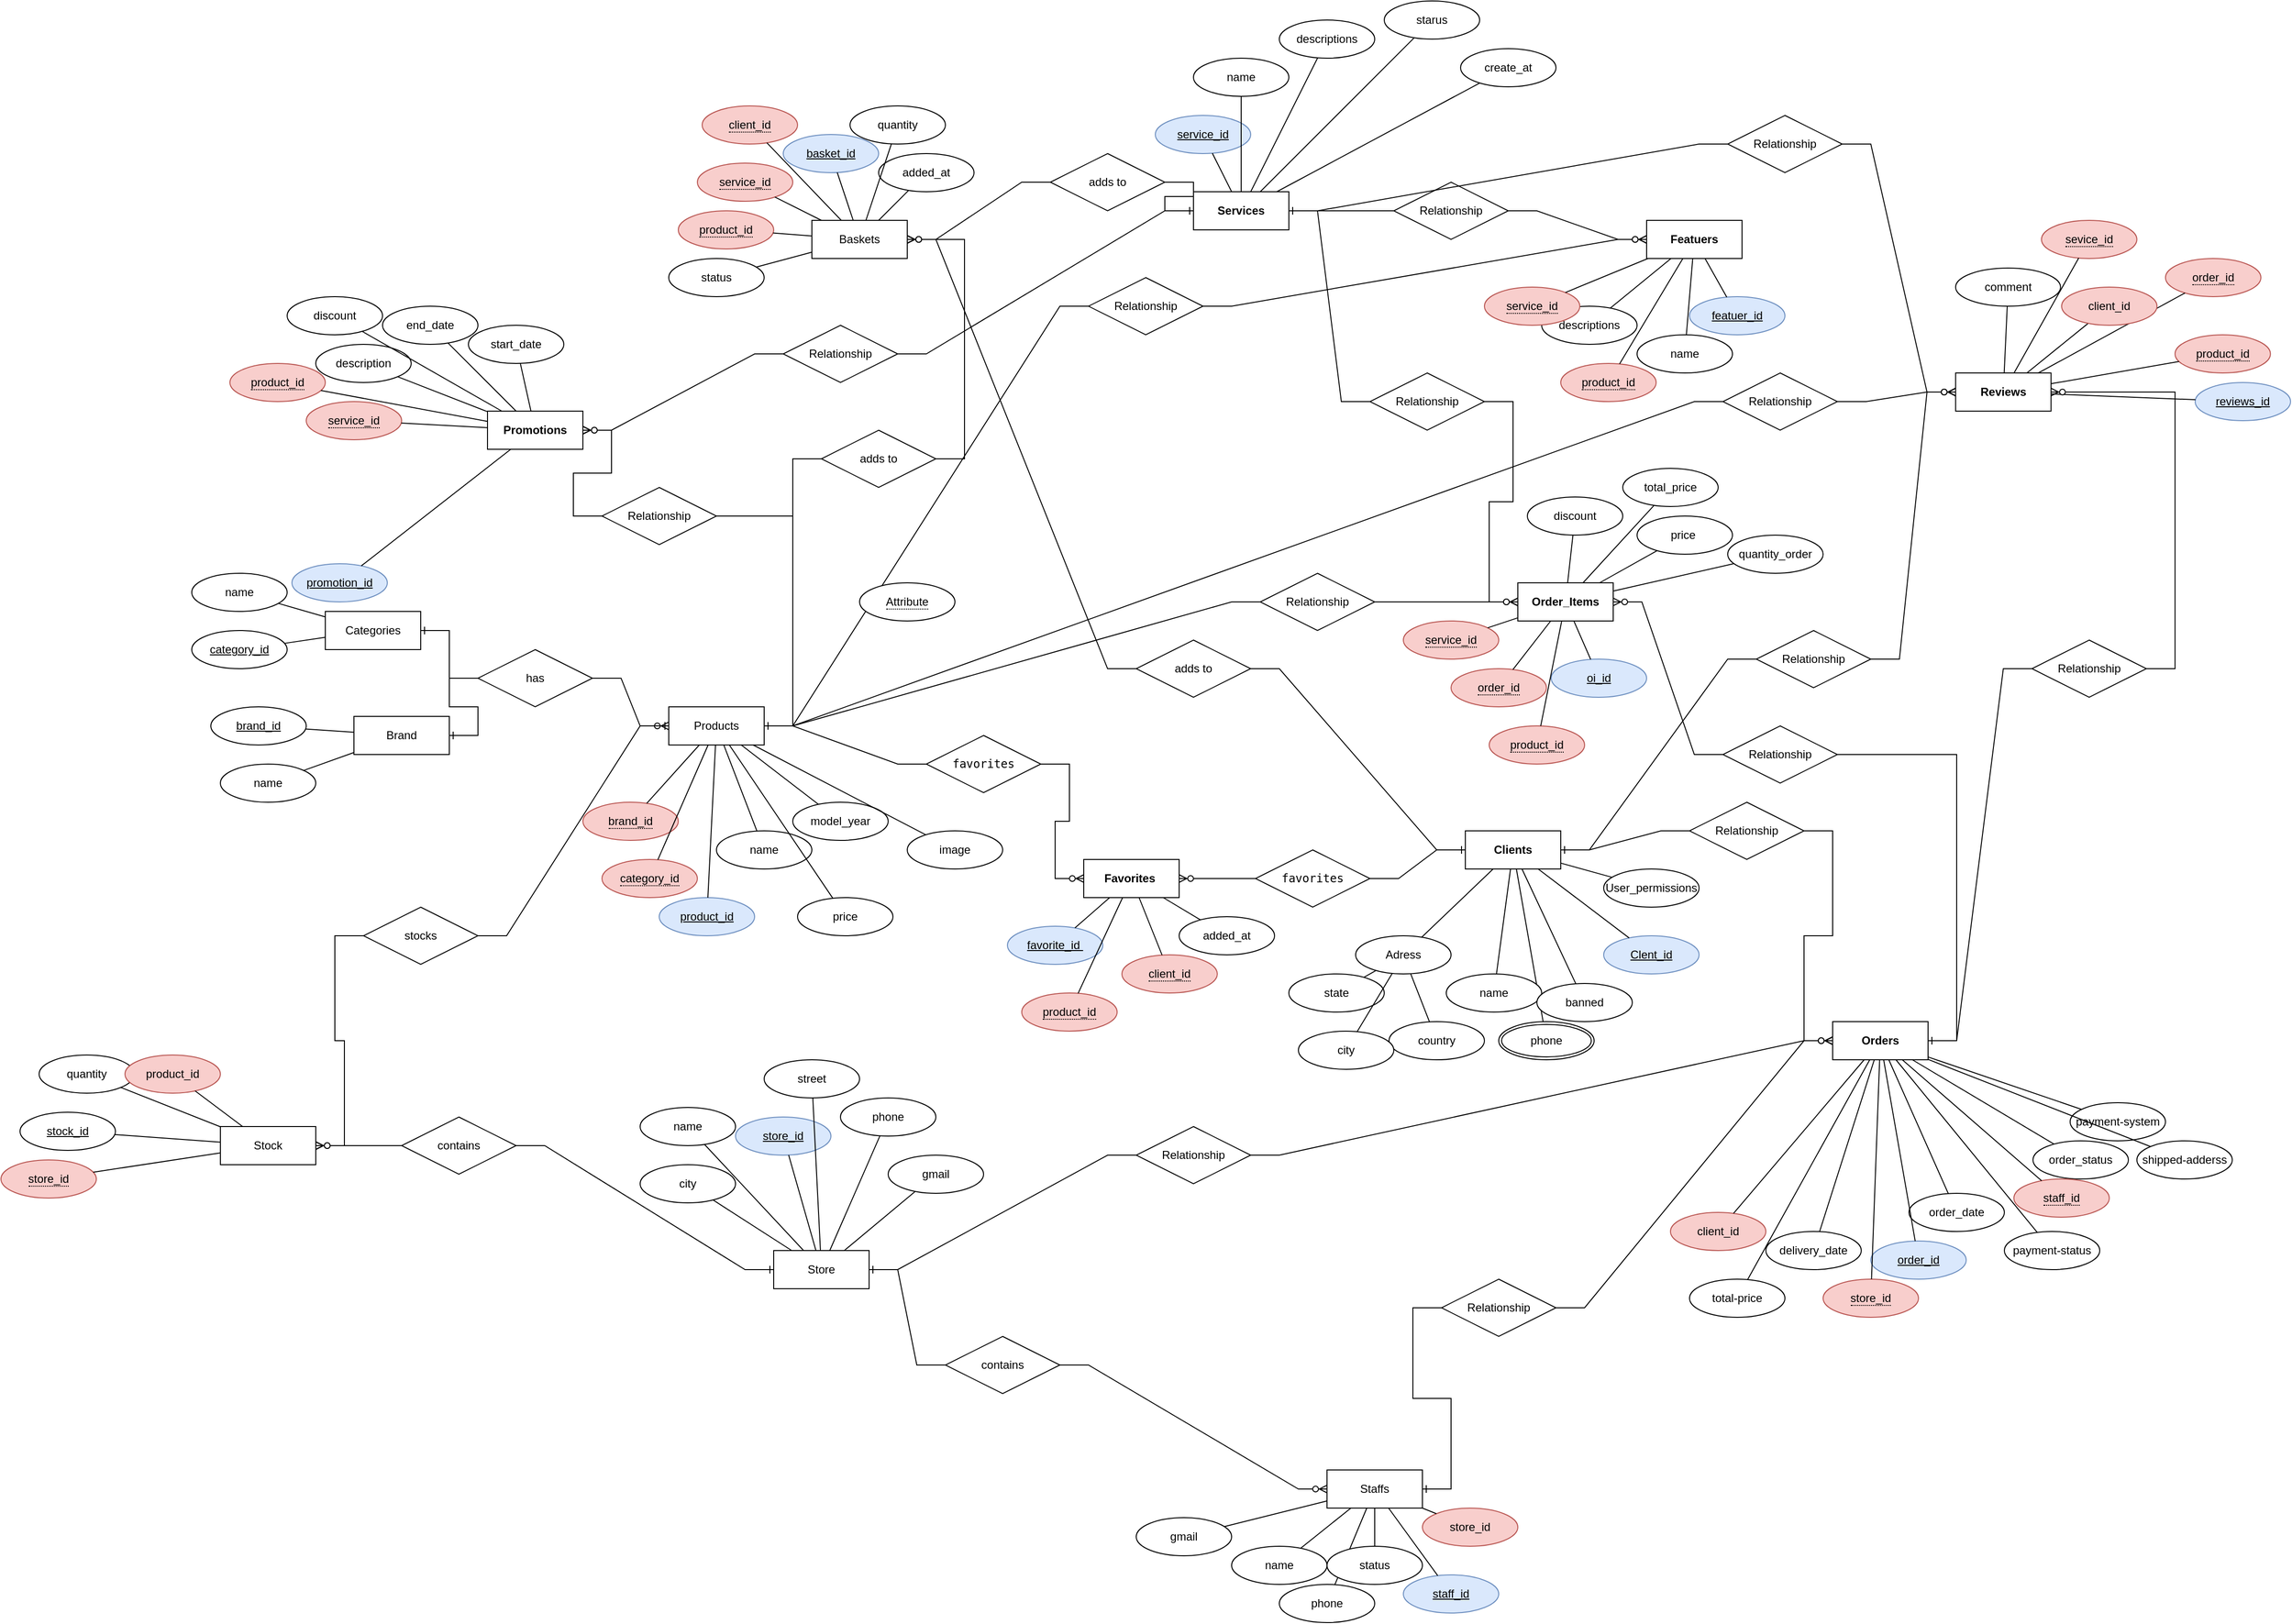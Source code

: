 <mxfile version="26.2.2">
  <diagram name="Page-1" id="0Go1meMKCaIbpSAQUN-O">
    <mxGraphModel dx="2567" dy="2118" grid="1" gridSize="10" guides="1" tooltips="1" connect="1" arrows="1" fold="1" page="1" pageScale="1" pageWidth="850" pageHeight="1100" math="0" shadow="0">
      <root>
        <mxCell id="0" />
        <mxCell id="1" parent="0" />
        <mxCell id="fziOAV0O-x6QPgWiYuab-1" value="&lt;b&gt;Clients&lt;/b&gt;" style="whiteSpace=wrap;html=1;align=center;" parent="1" vertex="1">
          <mxGeometry x="1075" y="710" width="100" height="40" as="geometry" />
        </mxCell>
        <mxCell id="oBejp7YYIY1D6Ln0W8mb-121" style="edgeStyle=orthogonalEdgeStyle;rounded=0;orthogonalLoop=1;jettySize=auto;html=1;exitX=0.5;exitY=1;exitDx=0;exitDy=0;" edge="1" parent="1" source="fziOAV0O-x6QPgWiYuab-2">
          <mxGeometry relative="1" as="geometry">
            <mxPoint x="1270" y="850" as="targetPoint" />
          </mxGeometry>
        </mxCell>
        <mxCell id="fziOAV0O-x6QPgWiYuab-2" value="Clent_id" style="ellipse;whiteSpace=wrap;html=1;align=center;fontStyle=4;fillColor=#dae8fc;strokeColor=#6c8ebf;gradientColor=none;" parent="1" vertex="1">
          <mxGeometry x="1220" y="820" width="100" height="40" as="geometry" />
        </mxCell>
        <mxCell id="fziOAV0O-x6QPgWiYuab-3" value="phone" style="ellipse;shape=doubleEllipse;margin=3;whiteSpace=wrap;html=1;align=center;" parent="1" vertex="1">
          <mxGeometry x="1110" y="910" width="100" height="40" as="geometry" />
        </mxCell>
        <mxCell id="fziOAV0O-x6QPgWiYuab-4" value="Adress" style="ellipse;whiteSpace=wrap;html=1;align=center;" parent="1" vertex="1">
          <mxGeometry x="960" y="820" width="100" height="40" as="geometry" />
        </mxCell>
        <mxCell id="fziOAV0O-x6QPgWiYuab-5" value="state" style="ellipse;whiteSpace=wrap;html=1;align=center;" parent="1" vertex="1">
          <mxGeometry x="890" y="860" width="100" height="40" as="geometry" />
        </mxCell>
        <mxCell id="fziOAV0O-x6QPgWiYuab-6" value="country" style="ellipse;whiteSpace=wrap;html=1;align=center;" parent="1" vertex="1">
          <mxGeometry x="995" y="910" width="100" height="40" as="geometry" />
        </mxCell>
        <mxCell id="fziOAV0O-x6QPgWiYuab-7" value="city" style="ellipse;whiteSpace=wrap;html=1;align=center;" parent="1" vertex="1">
          <mxGeometry x="900" y="920" width="100" height="40" as="geometry" />
        </mxCell>
        <mxCell id="fziOAV0O-x6QPgWiYuab-8" value="" style="endArrow=none;html=1;rounded=0;" parent="1" source="fziOAV0O-x6QPgWiYuab-6" target="fziOAV0O-x6QPgWiYuab-4" edge="1">
          <mxGeometry relative="1" as="geometry">
            <mxPoint x="295" y="20" as="sourcePoint" />
            <mxPoint x="455" y="20" as="targetPoint" />
          </mxGeometry>
        </mxCell>
        <mxCell id="fziOAV0O-x6QPgWiYuab-9" value="" style="endArrow=none;html=1;rounded=0;" parent="1" source="fziOAV0O-x6QPgWiYuab-5" target="fziOAV0O-x6QPgWiYuab-4" edge="1">
          <mxGeometry relative="1" as="geometry">
            <mxPoint x="45" y="-50" as="sourcePoint" />
            <mxPoint x="205" y="-50" as="targetPoint" />
          </mxGeometry>
        </mxCell>
        <mxCell id="fziOAV0O-x6QPgWiYuab-10" value="" style="endArrow=none;html=1;rounded=0;" parent="1" source="fziOAV0O-x6QPgWiYuab-7" target="fziOAV0O-x6QPgWiYuab-4" edge="1">
          <mxGeometry relative="1" as="geometry">
            <mxPoint x="-125" y="50" as="sourcePoint" />
            <mxPoint x="35" y="50" as="targetPoint" />
          </mxGeometry>
        </mxCell>
        <mxCell id="fziOAV0O-x6QPgWiYuab-11" value="" style="endArrow=none;html=1;rounded=0;" parent="1" source="fziOAV0O-x6QPgWiYuab-3" target="fziOAV0O-x6QPgWiYuab-1" edge="1">
          <mxGeometry relative="1" as="geometry">
            <mxPoint x="295" y="20" as="sourcePoint" />
            <mxPoint x="455" y="20" as="targetPoint" />
          </mxGeometry>
        </mxCell>
        <mxCell id="fziOAV0O-x6QPgWiYuab-12" value="" style="endArrow=none;html=1;rounded=0;" parent="1" source="fziOAV0O-x6QPgWiYuab-4" target="fziOAV0O-x6QPgWiYuab-1" edge="1">
          <mxGeometry relative="1" as="geometry">
            <mxPoint x="295" y="130" as="sourcePoint" />
            <mxPoint x="455" y="130" as="targetPoint" />
          </mxGeometry>
        </mxCell>
        <mxCell id="fziOAV0O-x6QPgWiYuab-13" value="" style="endArrow=none;html=1;rounded=0;" parent="1" source="fziOAV0O-x6QPgWiYuab-2" target="fziOAV0O-x6QPgWiYuab-1" edge="1">
          <mxGeometry relative="1" as="geometry">
            <mxPoint x="1216.43" y="821.43" as="sourcePoint" />
            <mxPoint x="25" y="190" as="targetPoint" />
          </mxGeometry>
        </mxCell>
        <mxCell id="fziOAV0O-x6QPgWiYuab-14" value="name" style="ellipse;whiteSpace=wrap;html=1;align=center;" parent="1" vertex="1">
          <mxGeometry x="1055" y="860" width="100" height="40" as="geometry" />
        </mxCell>
        <mxCell id="fziOAV0O-x6QPgWiYuab-15" value="" style="endArrow=none;html=1;rounded=0;" parent="1" source="fziOAV0O-x6QPgWiYuab-14" target="fziOAV0O-x6QPgWiYuab-1" edge="1">
          <mxGeometry relative="1" as="geometry">
            <mxPoint x="-25" y="340" as="sourcePoint" />
            <mxPoint x="135" y="340" as="targetPoint" />
          </mxGeometry>
        </mxCell>
        <mxCell id="fziOAV0O-x6QPgWiYuab-16" value="User_permissions" style="ellipse;whiteSpace=wrap;html=1;align=center;" parent="1" vertex="1">
          <mxGeometry x="1220" y="750" width="100" height="40" as="geometry" />
        </mxCell>
        <mxCell id="fziOAV0O-x6QPgWiYuab-17" value="banned" style="ellipse;whiteSpace=wrap;html=1;align=center;" parent="1" vertex="1">
          <mxGeometry x="1150" y="870" width="100" height="40" as="geometry" />
        </mxCell>
        <mxCell id="fziOAV0O-x6QPgWiYuab-18" value="" style="endArrow=none;html=1;rounded=0;" parent="1" source="fziOAV0O-x6QPgWiYuab-16" target="fziOAV0O-x6QPgWiYuab-1" edge="1">
          <mxGeometry relative="1" as="geometry">
            <mxPoint x="1230" y="785" as="sourcePoint" />
            <mxPoint x="45" y="380" as="targetPoint" />
          </mxGeometry>
        </mxCell>
        <mxCell id="sQHf0m6mFxHsj5n3u1dS-2" value="Store" style="whiteSpace=wrap;html=1;align=center;" parent="1" vertex="1">
          <mxGeometry x="350" y="1150" width="100" height="40" as="geometry" />
        </mxCell>
        <mxCell id="sQHf0m6mFxHsj5n3u1dS-3" value="store_id" style="ellipse;whiteSpace=wrap;html=1;align=center;fontStyle=4;fillColor=#dae8fc;strokeColor=#6c8ebf;" parent="1" vertex="1">
          <mxGeometry x="310" y="1010" width="100" height="40" as="geometry" />
        </mxCell>
        <mxCell id="sQHf0m6mFxHsj5n3u1dS-13" value="" style="endArrow=none;html=1;rounded=0;" parent="1" source="sQHf0m6mFxHsj5n3u1dS-2" target="sQHf0m6mFxHsj5n3u1dS-3" edge="1">
          <mxGeometry relative="1" as="geometry">
            <mxPoint x="790" y="1180" as="sourcePoint" />
            <mxPoint x="1160" y="1040" as="targetPoint" />
          </mxGeometry>
        </mxCell>
        <mxCell id="sQHf0m6mFxHsj5n3u1dS-15" value="name" style="ellipse;whiteSpace=wrap;html=1;align=center;" parent="1" vertex="1">
          <mxGeometry x="210" y="1000" width="100" height="40" as="geometry" />
        </mxCell>
        <mxCell id="sQHf0m6mFxHsj5n3u1dS-16" value="" style="endArrow=none;html=1;rounded=0;" parent="1" source="sQHf0m6mFxHsj5n3u1dS-2" target="sQHf0m6mFxHsj5n3u1dS-15" edge="1">
          <mxGeometry relative="1" as="geometry">
            <mxPoint x="820" y="1190" as="sourcePoint" />
            <mxPoint x="980" y="1190" as="targetPoint" />
          </mxGeometry>
        </mxCell>
        <mxCell id="sQHf0m6mFxHsj5n3u1dS-17" value="gmail" style="ellipse;whiteSpace=wrap;html=1;align=center;" parent="1" vertex="1">
          <mxGeometry x="470" y="1050" width="100" height="40" as="geometry" />
        </mxCell>
        <mxCell id="sQHf0m6mFxHsj5n3u1dS-18" value="phone" style="ellipse;whiteSpace=wrap;html=1;align=center;" parent="1" vertex="1">
          <mxGeometry x="420" y="990" width="100" height="40" as="geometry" />
        </mxCell>
        <mxCell id="sQHf0m6mFxHsj5n3u1dS-19" value="" style="endArrow=none;html=1;rounded=0;" parent="1" source="sQHf0m6mFxHsj5n3u1dS-2" target="sQHf0m6mFxHsj5n3u1dS-17" edge="1">
          <mxGeometry relative="1" as="geometry">
            <mxPoint x="730" y="1160" as="sourcePoint" />
            <mxPoint x="-80" y="1110" as="targetPoint" />
          </mxGeometry>
        </mxCell>
        <mxCell id="sQHf0m6mFxHsj5n3u1dS-20" value="" style="endArrow=none;html=1;rounded=0;" parent="1" source="sQHf0m6mFxHsj5n3u1dS-2" target="sQHf0m6mFxHsj5n3u1dS-18" edge="1">
          <mxGeometry relative="1" as="geometry">
            <mxPoint x="820" y="1240" as="sourcePoint" />
            <mxPoint x="980" y="1240" as="targetPoint" />
          </mxGeometry>
        </mxCell>
        <mxCell id="sQHf0m6mFxHsj5n3u1dS-21" value="city" style="ellipse;whiteSpace=wrap;html=1;align=center;" parent="1" vertex="1">
          <mxGeometry x="210" y="1060" width="100" height="40" as="geometry" />
        </mxCell>
        <mxCell id="sQHf0m6mFxHsj5n3u1dS-22" value="street" style="ellipse;whiteSpace=wrap;html=1;align=center;" parent="1" vertex="1">
          <mxGeometry x="340" y="950" width="100" height="40" as="geometry" />
        </mxCell>
        <mxCell id="sQHf0m6mFxHsj5n3u1dS-23" value="" style="endArrow=none;html=1;rounded=0;" parent="1" source="sQHf0m6mFxHsj5n3u1dS-2" target="sQHf0m6mFxHsj5n3u1dS-21" edge="1">
          <mxGeometry relative="1" as="geometry">
            <mxPoint x="740" y="1140" as="sourcePoint" />
            <mxPoint x="900" y="1140" as="targetPoint" />
          </mxGeometry>
        </mxCell>
        <mxCell id="sQHf0m6mFxHsj5n3u1dS-24" value="" style="endArrow=none;html=1;rounded=0;" parent="1" source="sQHf0m6mFxHsj5n3u1dS-2" target="sQHf0m6mFxHsj5n3u1dS-22" edge="1">
          <mxGeometry relative="1" as="geometry">
            <mxPoint x="640" y="1200" as="sourcePoint" />
            <mxPoint x="800" y="1200" as="targetPoint" />
          </mxGeometry>
        </mxCell>
        <mxCell id="sQHf0m6mFxHsj5n3u1dS-26" value="&lt;b&gt;Services&lt;/b&gt;" style="whiteSpace=wrap;html=1;align=center;" parent="1" vertex="1">
          <mxGeometry x="790" y="40" width="100" height="40" as="geometry" />
        </mxCell>
        <mxCell id="sQHf0m6mFxHsj5n3u1dS-27" value="starus" style="ellipse;whiteSpace=wrap;html=1;align=center;" parent="1" vertex="1">
          <mxGeometry x="990" y="-160" width="100" height="40" as="geometry" />
        </mxCell>
        <mxCell id="sQHf0m6mFxHsj5n3u1dS-28" value="service_id" style="ellipse;whiteSpace=wrap;html=1;align=center;fontStyle=4;fillColor=#dae8fc;strokeColor=#6c8ebf;" parent="1" vertex="1">
          <mxGeometry x="750" y="-40" width="100" height="40" as="geometry" />
        </mxCell>
        <mxCell id="sQHf0m6mFxHsj5n3u1dS-29" value="descriptions" style="ellipse;whiteSpace=wrap;html=1;align=center;" parent="1" vertex="1">
          <mxGeometry x="880" y="-140" width="100" height="40" as="geometry" />
        </mxCell>
        <mxCell id="sQHf0m6mFxHsj5n3u1dS-30" value="name" style="ellipse;whiteSpace=wrap;html=1;align=center;" parent="1" vertex="1">
          <mxGeometry x="790" y="-100" width="100" height="40" as="geometry" />
        </mxCell>
        <mxCell id="sQHf0m6mFxHsj5n3u1dS-31" value="" style="endArrow=none;html=1;rounded=0;" parent="1" source="sQHf0m6mFxHsj5n3u1dS-26" target="sQHf0m6mFxHsj5n3u1dS-27" edge="1">
          <mxGeometry relative="1" as="geometry">
            <mxPoint x="250" y="210" as="sourcePoint" />
            <mxPoint x="410" y="210" as="targetPoint" />
          </mxGeometry>
        </mxCell>
        <mxCell id="sQHf0m6mFxHsj5n3u1dS-32" value="" style="endArrow=none;html=1;rounded=0;" parent="1" source="sQHf0m6mFxHsj5n3u1dS-26" target="sQHf0m6mFxHsj5n3u1dS-29" edge="1">
          <mxGeometry relative="1" as="geometry">
            <mxPoint x="240" y="290" as="sourcePoint" />
            <mxPoint x="400" y="290" as="targetPoint" />
          </mxGeometry>
        </mxCell>
        <mxCell id="sQHf0m6mFxHsj5n3u1dS-33" value="" style="endArrow=none;html=1;rounded=0;" parent="1" source="sQHf0m6mFxHsj5n3u1dS-26" target="sQHf0m6mFxHsj5n3u1dS-30" edge="1">
          <mxGeometry relative="1" as="geometry">
            <mxPoint x="620" y="240" as="sourcePoint" />
            <mxPoint x="780" y="240" as="targetPoint" />
          </mxGeometry>
        </mxCell>
        <mxCell id="sQHf0m6mFxHsj5n3u1dS-34" value="" style="endArrow=none;html=1;rounded=0;" parent="1" source="sQHf0m6mFxHsj5n3u1dS-26" target="sQHf0m6mFxHsj5n3u1dS-28" edge="1">
          <mxGeometry relative="1" as="geometry">
            <mxPoint x="570" y="160" as="sourcePoint" />
            <mxPoint x="730" y="160" as="targetPoint" />
          </mxGeometry>
        </mxCell>
        <mxCell id="sQHf0m6mFxHsj5n3u1dS-35" value="create_at" style="ellipse;whiteSpace=wrap;html=1;align=center;" parent="1" vertex="1">
          <mxGeometry x="1070" y="-110" width="100" height="40" as="geometry" />
        </mxCell>
        <mxCell id="sQHf0m6mFxHsj5n3u1dS-36" value="" style="endArrow=none;html=1;rounded=0;" parent="1" source="sQHf0m6mFxHsj5n3u1dS-26" target="sQHf0m6mFxHsj5n3u1dS-35" edge="1">
          <mxGeometry relative="1" as="geometry">
            <mxPoint x="250" y="220" as="sourcePoint" />
            <mxPoint x="410" y="220" as="targetPoint" />
          </mxGeometry>
        </mxCell>
        <mxCell id="sQHf0m6mFxHsj5n3u1dS-37" value="Categories" style="whiteSpace=wrap;html=1;align=center;" parent="1" vertex="1">
          <mxGeometry x="-120" y="480" width="100" height="40" as="geometry" />
        </mxCell>
        <mxCell id="sQHf0m6mFxHsj5n3u1dS-38" value="Brand" style="whiteSpace=wrap;html=1;align=center;" parent="1" vertex="1">
          <mxGeometry x="-90" y="590" width="100" height="40" as="geometry" />
        </mxCell>
        <mxCell id="sQHf0m6mFxHsj5n3u1dS-39" value="name" style="ellipse;whiteSpace=wrap;html=1;align=center;" parent="1" vertex="1">
          <mxGeometry x="-260" y="440" width="100" height="40" as="geometry" />
        </mxCell>
        <mxCell id="sQHf0m6mFxHsj5n3u1dS-40" value="category_id" style="ellipse;whiteSpace=wrap;html=1;align=center;fontStyle=4;" parent="1" vertex="1">
          <mxGeometry x="-260" y="500" width="100" height="40" as="geometry" />
        </mxCell>
        <mxCell id="sQHf0m6mFxHsj5n3u1dS-41" value="name" style="ellipse;whiteSpace=wrap;html=1;align=center;" parent="1" vertex="1">
          <mxGeometry x="-230" y="640" width="100" height="40" as="geometry" />
        </mxCell>
        <mxCell id="sQHf0m6mFxHsj5n3u1dS-42" value="brand_id" style="ellipse;whiteSpace=wrap;html=1;align=center;fontStyle=4;" parent="1" vertex="1">
          <mxGeometry x="-240" y="580" width="100" height="40" as="geometry" />
        </mxCell>
        <mxCell id="sQHf0m6mFxHsj5n3u1dS-47" value="" style="endArrow=none;html=1;rounded=0;" parent="1" source="sQHf0m6mFxHsj5n3u1dS-39" target="sQHf0m6mFxHsj5n3u1dS-37" edge="1">
          <mxGeometry relative="1" as="geometry">
            <mxPoint x="190" y="310" as="sourcePoint" />
            <mxPoint x="400" y="210" as="targetPoint" />
          </mxGeometry>
        </mxCell>
        <mxCell id="sQHf0m6mFxHsj5n3u1dS-48" value="" style="endArrow=none;html=1;rounded=0;" parent="1" source="sQHf0m6mFxHsj5n3u1dS-40" target="sQHf0m6mFxHsj5n3u1dS-37" edge="1">
          <mxGeometry relative="1" as="geometry">
            <mxPoint x="-90" y="230" as="sourcePoint" />
            <mxPoint x="70" y="230" as="targetPoint" />
          </mxGeometry>
        </mxCell>
        <mxCell id="sQHf0m6mFxHsj5n3u1dS-49" value="" style="endArrow=none;html=1;rounded=0;" parent="1" source="sQHf0m6mFxHsj5n3u1dS-41" target="sQHf0m6mFxHsj5n3u1dS-38" edge="1">
          <mxGeometry relative="1" as="geometry">
            <mxPoint x="10" y="200" as="sourcePoint" />
            <mxPoint x="170" y="200" as="targetPoint" />
          </mxGeometry>
        </mxCell>
        <mxCell id="sQHf0m6mFxHsj5n3u1dS-50" value="" style="endArrow=none;html=1;rounded=0;" parent="1" source="sQHf0m6mFxHsj5n3u1dS-42" target="sQHf0m6mFxHsj5n3u1dS-38" edge="1">
          <mxGeometry relative="1" as="geometry">
            <mxPoint x="290" y="220" as="sourcePoint" />
            <mxPoint x="450" y="220" as="targetPoint" />
          </mxGeometry>
        </mxCell>
        <mxCell id="sQHf0m6mFxHsj5n3u1dS-51" value="Products" style="whiteSpace=wrap;html=1;align=center;" parent="1" vertex="1">
          <mxGeometry x="240" y="580" width="100" height="40" as="geometry" />
        </mxCell>
        <mxCell id="sQHf0m6mFxHsj5n3u1dS-52" value="name" style="ellipse;whiteSpace=wrap;html=1;align=center;" parent="1" vertex="1">
          <mxGeometry x="290" y="710" width="100" height="40" as="geometry" />
        </mxCell>
        <mxCell id="sQHf0m6mFxHsj5n3u1dS-53" value="product_id" style="ellipse;whiteSpace=wrap;html=1;align=center;fontStyle=4;fillColor=#dae8fc;strokeColor=#6c8ebf;" parent="1" vertex="1">
          <mxGeometry x="230" y="780" width="100" height="40" as="geometry" />
        </mxCell>
        <mxCell id="sQHf0m6mFxHsj5n3u1dS-54" value="price" style="ellipse;whiteSpace=wrap;html=1;align=center;" parent="1" vertex="1">
          <mxGeometry x="375" y="780" width="100" height="40" as="geometry" />
        </mxCell>
        <mxCell id="sQHf0m6mFxHsj5n3u1dS-55" value="image" style="ellipse;whiteSpace=wrap;html=1;align=center;" parent="1" vertex="1">
          <mxGeometry x="490" y="710" width="100" height="40" as="geometry" />
        </mxCell>
        <mxCell id="sQHf0m6mFxHsj5n3u1dS-56" value="model_year" style="ellipse;whiteSpace=wrap;html=1;align=center;" parent="1" vertex="1">
          <mxGeometry x="370" y="680" width="100" height="40" as="geometry" />
        </mxCell>
        <mxCell id="sQHf0m6mFxHsj5n3u1dS-62" value="" style="endArrow=none;html=1;rounded=0;" parent="1" source="sQHf0m6mFxHsj5n3u1dS-51" target="sQHf0m6mFxHsj5n3u1dS-53" edge="1">
          <mxGeometry relative="1" as="geometry">
            <mxPoint x="330" y="690" as="sourcePoint" />
            <mxPoint x="490" y="690" as="targetPoint" />
          </mxGeometry>
        </mxCell>
        <mxCell id="sQHf0m6mFxHsj5n3u1dS-63" value="" style="endArrow=none;html=1;rounded=0;" parent="1" source="sQHf0m6mFxHsj5n3u1dS-51" target="sQHf0m6mFxHsj5n3u1dS-56" edge="1">
          <mxGeometry relative="1" as="geometry">
            <mxPoint x="240" y="530" as="sourcePoint" />
            <mxPoint x="400" y="530" as="targetPoint" />
          </mxGeometry>
        </mxCell>
        <mxCell id="sQHf0m6mFxHsj5n3u1dS-64" value="" style="endArrow=none;html=1;rounded=0;" parent="1" source="sQHf0m6mFxHsj5n3u1dS-51" target="sQHf0m6mFxHsj5n3u1dS-52" edge="1">
          <mxGeometry relative="1" as="geometry">
            <mxPoint x="30" y="580" as="sourcePoint" />
            <mxPoint x="190" y="580" as="targetPoint" />
          </mxGeometry>
        </mxCell>
        <mxCell id="sQHf0m6mFxHsj5n3u1dS-65" value="" style="endArrow=none;html=1;rounded=0;" parent="1" source="sQHf0m6mFxHsj5n3u1dS-54" target="sQHf0m6mFxHsj5n3u1dS-51" edge="1">
          <mxGeometry relative="1" as="geometry">
            <mxPoint x="330" y="430" as="sourcePoint" />
            <mxPoint x="490" y="430" as="targetPoint" />
          </mxGeometry>
        </mxCell>
        <mxCell id="sQHf0m6mFxHsj5n3u1dS-66" value="" style="endArrow=none;html=1;rounded=0;" parent="1" source="sQHf0m6mFxHsj5n3u1dS-51" target="sQHf0m6mFxHsj5n3u1dS-55" edge="1">
          <mxGeometry relative="1" as="geometry">
            <mxPoint x="560" y="400" as="sourcePoint" />
            <mxPoint x="720" y="400" as="targetPoint" />
          </mxGeometry>
        </mxCell>
        <mxCell id="sQHf0m6mFxHsj5n3u1dS-67" value="&lt;span style=&quot;border-bottom: 1px dotted&quot;&gt;brand_id&lt;/span&gt;" style="ellipse;whiteSpace=wrap;html=1;align=center;fillColor=#f8cecc;strokeColor=#b85450;" parent="1" vertex="1">
          <mxGeometry x="150" y="680" width="100" height="40" as="geometry" />
        </mxCell>
        <mxCell id="sQHf0m6mFxHsj5n3u1dS-68" value="&lt;span style=&quot;border-bottom: 1px dotted&quot;&gt;category_id&lt;/span&gt;" style="ellipse;whiteSpace=wrap;html=1;align=center;fillColor=#f8cecc;strokeColor=#b85450;" parent="1" vertex="1">
          <mxGeometry x="170" y="740" width="100" height="40" as="geometry" />
        </mxCell>
        <mxCell id="sQHf0m6mFxHsj5n3u1dS-69" value="" style="endArrow=none;html=1;rounded=0;" parent="1" source="sQHf0m6mFxHsj5n3u1dS-68" target="sQHf0m6mFxHsj5n3u1dS-51" edge="1">
          <mxGeometry relative="1" as="geometry">
            <mxPoint x="420" y="480" as="sourcePoint" />
            <mxPoint x="580" y="480" as="targetPoint" />
          </mxGeometry>
        </mxCell>
        <mxCell id="sQHf0m6mFxHsj5n3u1dS-70" value="" style="endArrow=none;html=1;rounded=0;" parent="1" source="sQHf0m6mFxHsj5n3u1dS-67" target="sQHf0m6mFxHsj5n3u1dS-51" edge="1">
          <mxGeometry relative="1" as="geometry">
            <mxPoint x="150" y="570" as="sourcePoint" />
            <mxPoint x="310" y="570" as="targetPoint" />
          </mxGeometry>
        </mxCell>
        <mxCell id="sQHf0m6mFxHsj5n3u1dS-71" value="has" style="shape=rhombus;perimeter=rhombusPerimeter;whiteSpace=wrap;html=1;align=center;rotation=0;" parent="1" vertex="1">
          <mxGeometry x="40" y="520" width="120" height="60" as="geometry" />
        </mxCell>
        <mxCell id="sQHf0m6mFxHsj5n3u1dS-73" value="" style="edgeStyle=entityRelationEdgeStyle;fontSize=12;html=1;endArrow=ERzeroToMany;endFill=1;rounded=0;" parent="1" source="sQHf0m6mFxHsj5n3u1dS-71" target="sQHf0m6mFxHsj5n3u1dS-51" edge="1">
          <mxGeometry width="100" height="100" relative="1" as="geometry">
            <mxPoint x="440" y="570" as="sourcePoint" />
            <mxPoint x="540" y="470" as="targetPoint" />
          </mxGeometry>
        </mxCell>
        <mxCell id="sQHf0m6mFxHsj5n3u1dS-75" value="" style="edgeStyle=entityRelationEdgeStyle;fontSize=12;html=1;endArrow=ERone;endFill=1;rounded=0;" parent="1" source="sQHf0m6mFxHsj5n3u1dS-71" target="sQHf0m6mFxHsj5n3u1dS-37" edge="1">
          <mxGeometry width="100" height="100" relative="1" as="geometry">
            <mxPoint x="680" y="620.0" as="sourcePoint" />
            <mxPoint x="550" y="430" as="targetPoint" />
          </mxGeometry>
        </mxCell>
        <mxCell id="sQHf0m6mFxHsj5n3u1dS-76" value="" style="edgeStyle=entityRelationEdgeStyle;fontSize=12;html=1;endArrow=ERone;endFill=1;rounded=0;" parent="1" source="sQHf0m6mFxHsj5n3u1dS-71" target="sQHf0m6mFxHsj5n3u1dS-38" edge="1">
          <mxGeometry width="100" height="100" relative="1" as="geometry">
            <mxPoint x="610" y="610" as="sourcePoint" />
            <mxPoint x="710" y="510" as="targetPoint" />
          </mxGeometry>
        </mxCell>
        <mxCell id="OvcfhgWWbMKbWwJi6B8m-1" value="Stock" style="whiteSpace=wrap;html=1;align=center;" parent="1" vertex="1">
          <mxGeometry x="-230" y="1020" width="100" height="40" as="geometry" />
        </mxCell>
        <mxCell id="OvcfhgWWbMKbWwJi6B8m-2" value="quantity" style="ellipse;whiteSpace=wrap;html=1;align=center;" parent="1" vertex="1">
          <mxGeometry x="-420" y="945" width="100" height="40" as="geometry" />
        </mxCell>
        <mxCell id="OvcfhgWWbMKbWwJi6B8m-3" value="stock_id" style="ellipse;whiteSpace=wrap;html=1;align=center;fontStyle=4;" parent="1" vertex="1">
          <mxGeometry x="-440" y="1005" width="100" height="40" as="geometry" />
        </mxCell>
        <mxCell id="OvcfhgWWbMKbWwJi6B8m-4" value="" style="endArrow=none;html=1;rounded=0;" parent="1" source="OvcfhgWWbMKbWwJi6B8m-2" target="OvcfhgWWbMKbWwJi6B8m-1" edge="1">
          <mxGeometry relative="1" as="geometry">
            <mxPoint x="-320" y="955" as="sourcePoint" />
            <mxPoint x="-160" y="955" as="targetPoint" />
          </mxGeometry>
        </mxCell>
        <mxCell id="OvcfhgWWbMKbWwJi6B8m-5" value="" style="endArrow=none;html=1;rounded=0;" parent="1" source="OvcfhgWWbMKbWwJi6B8m-3" target="OvcfhgWWbMKbWwJi6B8m-1" edge="1">
          <mxGeometry relative="1" as="geometry">
            <mxPoint x="-530" y="1035" as="sourcePoint" />
            <mxPoint x="-370" y="1035" as="targetPoint" />
          </mxGeometry>
        </mxCell>
        <mxCell id="OvcfhgWWbMKbWwJi6B8m-6" value="contains" style="shape=rhombus;perimeter=rhombusPerimeter;whiteSpace=wrap;html=1;align=center;" parent="1" vertex="1">
          <mxGeometry x="-40" y="1010" width="120" height="60" as="geometry" />
        </mxCell>
        <mxCell id="OvcfhgWWbMKbWwJi6B8m-7" value="stocks" style="shape=rhombus;perimeter=rhombusPerimeter;whiteSpace=wrap;html=1;align=center;" parent="1" vertex="1">
          <mxGeometry x="-80" y="790" width="120" height="60" as="geometry" />
        </mxCell>
        <mxCell id="OvcfhgWWbMKbWwJi6B8m-8" value="" style="edgeStyle=entityRelationEdgeStyle;fontSize=12;html=1;endArrow=ERzeroToMany;endFill=1;rounded=0;" parent="1" source="OvcfhgWWbMKbWwJi6B8m-7" target="OvcfhgWWbMKbWwJi6B8m-1" edge="1">
          <mxGeometry width="100" height="100" relative="1" as="geometry">
            <mxPoint x="-150" y="440" as="sourcePoint" />
            <mxPoint x="-50" y="340" as="targetPoint" />
          </mxGeometry>
        </mxCell>
        <mxCell id="OvcfhgWWbMKbWwJi6B8m-9" value="" style="edgeStyle=entityRelationEdgeStyle;fontSize=12;html=1;endArrow=ERone;endFill=1;rounded=0;" parent="1" source="OvcfhgWWbMKbWwJi6B8m-7" target="sQHf0m6mFxHsj5n3u1dS-51" edge="1">
          <mxGeometry width="100" height="100" relative="1" as="geometry">
            <mxPoint x="180" y="460" as="sourcePoint" />
            <mxPoint x="280" y="360" as="targetPoint" />
          </mxGeometry>
        </mxCell>
        <mxCell id="OvcfhgWWbMKbWwJi6B8m-12" value="" style="edgeStyle=entityRelationEdgeStyle;fontSize=12;html=1;endArrow=ERzeroToMany;endFill=1;rounded=0;" parent="1" source="OvcfhgWWbMKbWwJi6B8m-6" target="OvcfhgWWbMKbWwJi6B8m-1" edge="1">
          <mxGeometry width="100" height="100" relative="1" as="geometry">
            <mxPoint x="-80" y="250" as="sourcePoint" />
            <mxPoint x="380" y="210" as="targetPoint" />
          </mxGeometry>
        </mxCell>
        <mxCell id="OvcfhgWWbMKbWwJi6B8m-13" value="" style="edgeStyle=entityRelationEdgeStyle;fontSize=12;html=1;endArrow=ERone;endFill=1;rounded=0;" parent="1" source="OvcfhgWWbMKbWwJi6B8m-6" target="sQHf0m6mFxHsj5n3u1dS-2" edge="1">
          <mxGeometry width="100" height="100" relative="1" as="geometry">
            <mxPoint x="130" y="310" as="sourcePoint" />
            <mxPoint x="230" y="210" as="targetPoint" />
          </mxGeometry>
        </mxCell>
        <mxCell id="OvcfhgWWbMKbWwJi6B8m-15" value="" style="endArrow=none;html=1;rounded=0;" parent="1" source="fziOAV0O-x6QPgWiYuab-1" target="fziOAV0O-x6QPgWiYuab-17" edge="1">
          <mxGeometry relative="1" as="geometry">
            <mxPoint x="25" y="-60" as="sourcePoint" />
            <mxPoint x="185" y="-60" as="targetPoint" />
          </mxGeometry>
        </mxCell>
        <mxCell id="OvcfhgWWbMKbWwJi6B8m-18" value="product_id" style="ellipse;whiteSpace=wrap;html=1;align=center;fillColor=#f8cecc;strokeColor=#b85450;" parent="1" vertex="1">
          <mxGeometry x="-330" y="945" width="100" height="40" as="geometry" />
        </mxCell>
        <mxCell id="OvcfhgWWbMKbWwJi6B8m-19" value="&lt;span style=&quot;border-bottom: 1px dotted&quot;&gt;store_id&lt;/span&gt;" style="ellipse;whiteSpace=wrap;html=1;align=center;fillColor=#f8cecc;strokeColor=#b85450;" parent="1" vertex="1">
          <mxGeometry x="-460" y="1055" width="100" height="40" as="geometry" />
        </mxCell>
        <mxCell id="OvcfhgWWbMKbWwJi6B8m-20" value="" style="endArrow=none;html=1;rounded=0;" parent="1" source="OvcfhgWWbMKbWwJi6B8m-1" target="OvcfhgWWbMKbWwJi6B8m-18" edge="1">
          <mxGeometry relative="1" as="geometry">
            <mxPoint x="-540" y="1045" as="sourcePoint" />
            <mxPoint x="-380" y="1045" as="targetPoint" />
          </mxGeometry>
        </mxCell>
        <mxCell id="OvcfhgWWbMKbWwJi6B8m-21" value="" style="endArrow=none;html=1;rounded=0;" parent="1" source="OvcfhgWWbMKbWwJi6B8m-1" target="OvcfhgWWbMKbWwJi6B8m-19" edge="1">
          <mxGeometry relative="1" as="geometry">
            <mxPoint x="-510" y="1085" as="sourcePoint" />
            <mxPoint x="-350" y="1085" as="targetPoint" />
          </mxGeometry>
        </mxCell>
        <mxCell id="OvcfhgWWbMKbWwJi6B8m-23" value="&lt;span style=&quot;font-weight: 700; text-wrap-mode: nowrap;&quot;&gt;Favorites&amp;nbsp;&lt;/span&gt;" style="whiteSpace=wrap;html=1;align=center;" parent="1" vertex="1">
          <mxGeometry x="675" y="740" width="100" height="40" as="geometry" />
        </mxCell>
        <mxCell id="OvcfhgWWbMKbWwJi6B8m-25" value="favorite_id&amp;nbsp;" style="ellipse;whiteSpace=wrap;html=1;align=center;fontStyle=4;fillColor=#dae8fc;strokeColor=#6c8ebf;" parent="1" vertex="1">
          <mxGeometry x="595" y="810" width="100" height="40" as="geometry" />
        </mxCell>
        <mxCell id="OvcfhgWWbMKbWwJi6B8m-26" value="added_at" style="ellipse;whiteSpace=wrap;html=1;align=center;" parent="1" vertex="1">
          <mxGeometry x="775" y="800" width="100" height="40" as="geometry" />
        </mxCell>
        <mxCell id="OvcfhgWWbMKbWwJi6B8m-27" value="&lt;span style=&quot;border-bottom: 1px dotted&quot;&gt;client_id&lt;/span&gt;" style="ellipse;whiteSpace=wrap;html=1;align=center;fillColor=#f8cecc;strokeColor=#b85450;" parent="1" vertex="1">
          <mxGeometry x="715" y="840" width="100" height="40" as="geometry" />
        </mxCell>
        <mxCell id="OvcfhgWWbMKbWwJi6B8m-28" value="&lt;span style=&quot;border-bottom: 1px dotted&quot;&gt;product_id&lt;/span&gt;" style="ellipse;whiteSpace=wrap;html=1;align=center;fillColor=#f8cecc;strokeColor=#b85450;" parent="1" vertex="1">
          <mxGeometry x="610" y="880" width="100" height="40" as="geometry" />
        </mxCell>
        <mxCell id="OvcfhgWWbMKbWwJi6B8m-29" value="" style="endArrow=none;html=1;rounded=0;" parent="1" source="OvcfhgWWbMKbWwJi6B8m-23" target="OvcfhgWWbMKbWwJi6B8m-26" edge="1">
          <mxGeometry relative="1" as="geometry">
            <mxPoint x="765" y="720" as="sourcePoint" />
            <mxPoint x="925" y="720" as="targetPoint" />
          </mxGeometry>
        </mxCell>
        <mxCell id="OvcfhgWWbMKbWwJi6B8m-30" value="" style="endArrow=none;html=1;rounded=0;" parent="1" source="OvcfhgWWbMKbWwJi6B8m-23" target="OvcfhgWWbMKbWwJi6B8m-28" edge="1">
          <mxGeometry relative="1" as="geometry">
            <mxPoint x="805" y="690" as="sourcePoint" />
            <mxPoint x="674.077" y="870.332" as="targetPoint" />
          </mxGeometry>
        </mxCell>
        <mxCell id="OvcfhgWWbMKbWwJi6B8m-31" value="" style="endArrow=none;html=1;rounded=0;" parent="1" source="OvcfhgWWbMKbWwJi6B8m-23" target="OvcfhgWWbMKbWwJi6B8m-27" edge="1">
          <mxGeometry relative="1" as="geometry">
            <mxPoint x="585" y="660" as="sourcePoint" />
            <mxPoint x="745" y="660" as="targetPoint" />
          </mxGeometry>
        </mxCell>
        <mxCell id="OvcfhgWWbMKbWwJi6B8m-32" value="" style="endArrow=none;html=1;rounded=0;" parent="1" source="OvcfhgWWbMKbWwJi6B8m-23" target="OvcfhgWWbMKbWwJi6B8m-25" edge="1">
          <mxGeometry relative="1" as="geometry">
            <mxPoint x="775" y="740" as="sourcePoint" />
            <mxPoint x="935" y="740" as="targetPoint" />
          </mxGeometry>
        </mxCell>
        <mxCell id="OvcfhgWWbMKbWwJi6B8m-33" value="&lt;code data-end=&quot;1042&quot; data-start=&quot;1031&quot;&gt;favorites&lt;/code&gt;" style="shape=rhombus;perimeter=rhombusPerimeter;whiteSpace=wrap;html=1;align=center;" parent="1" vertex="1">
          <mxGeometry x="855" y="730" width="120" height="60" as="geometry" />
        </mxCell>
        <mxCell id="OvcfhgWWbMKbWwJi6B8m-34" value="&lt;code data-end=&quot;1042&quot; data-start=&quot;1031&quot;&gt;favorites&lt;/code&gt;" style="shape=rhombus;perimeter=rhombusPerimeter;whiteSpace=wrap;html=1;align=center;" parent="1" vertex="1">
          <mxGeometry x="510" y="610" width="120" height="60" as="geometry" />
        </mxCell>
        <mxCell id="OvcfhgWWbMKbWwJi6B8m-36" value="" style="edgeStyle=entityRelationEdgeStyle;fontSize=12;html=1;endArrow=ERzeroToMany;endFill=1;rounded=0;" parent="1" source="OvcfhgWWbMKbWwJi6B8m-34" target="OvcfhgWWbMKbWwJi6B8m-23" edge="1">
          <mxGeometry width="100" height="100" relative="1" as="geometry">
            <mxPoint x="750" y="580" as="sourcePoint" />
            <mxPoint x="850" y="480" as="targetPoint" />
          </mxGeometry>
        </mxCell>
        <mxCell id="OvcfhgWWbMKbWwJi6B8m-37" value="" style="edgeStyle=entityRelationEdgeStyle;fontSize=12;html=1;endArrow=ERzeroToMany;endFill=1;rounded=0;" parent="1" source="OvcfhgWWbMKbWwJi6B8m-33" target="OvcfhgWWbMKbWwJi6B8m-23" edge="1">
          <mxGeometry width="100" height="100" relative="1" as="geometry">
            <mxPoint x="575" y="690" as="sourcePoint" />
            <mxPoint x="675" y="590" as="targetPoint" />
          </mxGeometry>
        </mxCell>
        <mxCell id="OvcfhgWWbMKbWwJi6B8m-38" value="" style="edgeStyle=entityRelationEdgeStyle;fontSize=12;html=1;endArrow=ERone;endFill=1;rounded=0;" parent="1" source="OvcfhgWWbMKbWwJi6B8m-34" target="sQHf0m6mFxHsj5n3u1dS-51" edge="1">
          <mxGeometry width="100" height="100" relative="1" as="geometry">
            <mxPoint x="610" y="620" as="sourcePoint" />
            <mxPoint x="710" y="520" as="targetPoint" />
            <Array as="points">
              <mxPoint x="500" y="580" />
              <mxPoint x="500" y="560" />
              <mxPoint x="470" y="520" />
              <mxPoint x="470" y="530" />
              <mxPoint x="450" y="480" />
              <mxPoint x="420" y="330" />
              <mxPoint x="460" y="540" />
            </Array>
          </mxGeometry>
        </mxCell>
        <mxCell id="OvcfhgWWbMKbWwJi6B8m-39" value="" style="edgeStyle=entityRelationEdgeStyle;fontSize=12;html=1;endArrow=ERone;endFill=1;rounded=0;" parent="1" source="OvcfhgWWbMKbWwJi6B8m-33" target="fziOAV0O-x6QPgWiYuab-1" edge="1">
          <mxGeometry width="100" height="100" relative="1" as="geometry">
            <mxPoint x="525" y="670" as="sourcePoint" />
            <mxPoint x="625" y="570" as="targetPoint" />
          </mxGeometry>
        </mxCell>
        <mxCell id="OvcfhgWWbMKbWwJi6B8m-45" value="Staffs" style="whiteSpace=wrap;html=1;align=center;" parent="1" vertex="1">
          <mxGeometry x="930" y="1380" width="100" height="40" as="geometry" />
        </mxCell>
        <mxCell id="OvcfhgWWbMKbWwJi6B8m-46" value="staff_id" style="ellipse;whiteSpace=wrap;html=1;align=center;fontStyle=4;fillColor=#dae8fc;strokeColor=#6c8ebf;" parent="1" vertex="1">
          <mxGeometry x="1010" y="1490" width="100" height="40" as="geometry" />
        </mxCell>
        <mxCell id="OvcfhgWWbMKbWwJi6B8m-49" value="gmail" style="ellipse;whiteSpace=wrap;html=1;align=center;" parent="1" vertex="1">
          <mxGeometry x="730" y="1430" width="100" height="40" as="geometry" />
        </mxCell>
        <mxCell id="OvcfhgWWbMKbWwJi6B8m-50" value="phone" style="ellipse;whiteSpace=wrap;html=1;align=center;" parent="1" vertex="1">
          <mxGeometry x="880" y="1500" width="100" height="40" as="geometry" />
        </mxCell>
        <mxCell id="OvcfhgWWbMKbWwJi6B8m-52" value="" style="endArrow=none;html=1;rounded=0;" parent="1" source="OvcfhgWWbMKbWwJi6B8m-45" target="OvcfhgWWbMKbWwJi6B8m-46" edge="1">
          <mxGeometry relative="1" as="geometry">
            <mxPoint x="1740" y="830" as="sourcePoint" />
            <mxPoint x="1900" y="830" as="targetPoint" />
          </mxGeometry>
        </mxCell>
        <mxCell id="OvcfhgWWbMKbWwJi6B8m-54" value="" style="endArrow=none;html=1;rounded=0;" parent="1" source="OvcfhgWWbMKbWwJi6B8m-50" target="OvcfhgWWbMKbWwJi6B8m-45" edge="1">
          <mxGeometry relative="1" as="geometry">
            <mxPoint x="1710" y="830" as="sourcePoint" />
            <mxPoint x="1870" y="830" as="targetPoint" />
          </mxGeometry>
        </mxCell>
        <mxCell id="OvcfhgWWbMKbWwJi6B8m-55" value="" style="endArrow=none;html=1;rounded=0;" parent="1" source="OvcfhgWWbMKbWwJi6B8m-51" target="OvcfhgWWbMKbWwJi6B8m-45" edge="1">
          <mxGeometry relative="1" as="geometry">
            <mxPoint x="819.782" y="1391.867" as="sourcePoint" />
            <mxPoint x="1840" y="820" as="targetPoint" />
          </mxGeometry>
        </mxCell>
        <mxCell id="OvcfhgWWbMKbWwJi6B8m-56" value="status" style="ellipse;whiteSpace=wrap;html=1;align=center;" parent="1" vertex="1">
          <mxGeometry x="930" y="1460" width="100" height="40" as="geometry" />
        </mxCell>
        <mxCell id="OvcfhgWWbMKbWwJi6B8m-57" value="" style="endArrow=none;html=1;rounded=0;" parent="1" source="OvcfhgWWbMKbWwJi6B8m-56" target="OvcfhgWWbMKbWwJi6B8m-45" edge="1">
          <mxGeometry relative="1" as="geometry">
            <mxPoint x="1700" y="630" as="sourcePoint" />
            <mxPoint x="1860" y="630" as="targetPoint" />
          </mxGeometry>
        </mxCell>
        <mxCell id="OvcfhgWWbMKbWwJi6B8m-58" value="contains" style="shape=rhombus;perimeter=rhombusPerimeter;whiteSpace=wrap;html=1;align=center;" parent="1" vertex="1">
          <mxGeometry x="530" y="1240" width="120" height="60" as="geometry" />
        </mxCell>
        <mxCell id="OvcfhgWWbMKbWwJi6B8m-59" value="" style="edgeStyle=entityRelationEdgeStyle;fontSize=12;html=1;endArrow=ERzeroToMany;endFill=1;rounded=0;" parent="1" source="OvcfhgWWbMKbWwJi6B8m-58" target="OvcfhgWWbMKbWwJi6B8m-45" edge="1">
          <mxGeometry width="100" height="100" relative="1" as="geometry">
            <mxPoint x="610" y="1010" as="sourcePoint" />
            <mxPoint x="710" y="910" as="targetPoint" />
          </mxGeometry>
        </mxCell>
        <mxCell id="OvcfhgWWbMKbWwJi6B8m-60" value="" style="edgeStyle=entityRelationEdgeStyle;fontSize=12;html=1;endArrow=ERone;endFill=1;rounded=0;" parent="1" source="OvcfhgWWbMKbWwJi6B8m-58" target="sQHf0m6mFxHsj5n3u1dS-2" edge="1">
          <mxGeometry width="100" height="100" relative="1" as="geometry">
            <mxPoint x="540" y="980" as="sourcePoint" />
            <mxPoint x="1150" y="1010" as="targetPoint" />
          </mxGeometry>
        </mxCell>
        <mxCell id="OvcfhgWWbMKbWwJi6B8m-65" value="store_id" style="ellipse;whiteSpace=wrap;html=1;align=center;fillColor=#f8cecc;strokeColor=#b85450;" parent="1" vertex="1">
          <mxGeometry x="1030" y="1420" width="100" height="40" as="geometry" />
        </mxCell>
        <mxCell id="OvcfhgWWbMKbWwJi6B8m-69" value="" style="endArrow=none;html=1;rounded=0;" parent="1" source="OvcfhgWWbMKbWwJi6B8m-45" target="OvcfhgWWbMKbWwJi6B8m-65" edge="1">
          <mxGeometry relative="1" as="geometry">
            <mxPoint x="1680" y="850" as="sourcePoint" />
            <mxPoint x="1840" y="850" as="targetPoint" />
          </mxGeometry>
        </mxCell>
        <mxCell id="OvcfhgWWbMKbWwJi6B8m-70" value="" style="endArrow=none;html=1;rounded=0;" parent="1" source="OvcfhgWWbMKbWwJi6B8m-49" target="OvcfhgWWbMKbWwJi6B8m-45" edge="1">
          <mxGeometry relative="1" as="geometry">
            <mxPoint x="1634" y="709" as="sourcePoint" />
            <mxPoint x="1770" y="739" as="targetPoint" />
          </mxGeometry>
        </mxCell>
        <mxCell id="OvcfhgWWbMKbWwJi6B8m-51" value="name" style="ellipse;whiteSpace=wrap;html=1;align=center;" parent="1" vertex="1">
          <mxGeometry x="830" y="1460" width="100" height="40" as="geometry" />
        </mxCell>
        <mxCell id="OvcfhgWWbMKbWwJi6B8m-79" value="Baskets" style="whiteSpace=wrap;html=1;align=center;" parent="1" vertex="1">
          <mxGeometry x="390" y="70" width="100" height="40" as="geometry" />
        </mxCell>
        <mxCell id="OvcfhgWWbMKbWwJi6B8m-80" value="basket_id" style="ellipse;whiteSpace=wrap;html=1;align=center;fontStyle=4;fillColor=#dae8fc;strokeColor=#6c8ebf;" parent="1" vertex="1">
          <mxGeometry x="360" y="-20" width="100" height="40" as="geometry" />
        </mxCell>
        <mxCell id="OvcfhgWWbMKbWwJi6B8m-81" value="added_at" style="ellipse;whiteSpace=wrap;html=1;align=center;" parent="1" vertex="1">
          <mxGeometry x="460" width="100" height="40" as="geometry" />
        </mxCell>
        <mxCell id="OvcfhgWWbMKbWwJi6B8m-82" value="quantity" style="ellipse;whiteSpace=wrap;html=1;align=center;" parent="1" vertex="1">
          <mxGeometry x="430" y="-50" width="100" height="40" as="geometry" />
        </mxCell>
        <mxCell id="OvcfhgWWbMKbWwJi6B8m-83" value="" style="endArrow=none;html=1;rounded=0;" parent="1" source="OvcfhgWWbMKbWwJi6B8m-79" target="OvcfhgWWbMKbWwJi6B8m-82" edge="1">
          <mxGeometry relative="1" as="geometry">
            <mxPoint x="280" y="200" as="sourcePoint" />
            <mxPoint x="440" y="200" as="targetPoint" />
          </mxGeometry>
        </mxCell>
        <mxCell id="OvcfhgWWbMKbWwJi6B8m-84" value="" style="endArrow=none;html=1;rounded=0;" parent="1" source="OvcfhgWWbMKbWwJi6B8m-79" target="OvcfhgWWbMKbWwJi6B8m-81" edge="1">
          <mxGeometry relative="1" as="geometry">
            <mxPoint x="170" y="160" as="sourcePoint" />
            <mxPoint x="330" y="160" as="targetPoint" />
          </mxGeometry>
        </mxCell>
        <mxCell id="OvcfhgWWbMKbWwJi6B8m-85" value="" style="endArrow=none;html=1;rounded=0;" parent="1" source="OvcfhgWWbMKbWwJi6B8m-79" target="OvcfhgWWbMKbWwJi6B8m-80" edge="1">
          <mxGeometry relative="1" as="geometry">
            <mxPoint x="220" y="130" as="sourcePoint" />
            <mxPoint x="380" y="130" as="targetPoint" />
          </mxGeometry>
        </mxCell>
        <mxCell id="OvcfhgWWbMKbWwJi6B8m-86" value="&lt;span style=&quot;border-bottom: 1px dotted&quot;&gt;product_id&lt;/span&gt;" style="ellipse;whiteSpace=wrap;html=1;align=center;fillColor=#f8cecc;strokeColor=#b85450;" parent="1" vertex="1">
          <mxGeometry x="250" y="60" width="100" height="40" as="geometry" />
        </mxCell>
        <mxCell id="OvcfhgWWbMKbWwJi6B8m-87" value="&lt;span style=&quot;border-bottom: 1px dotted&quot;&gt;service_id&lt;/span&gt;" style="ellipse;whiteSpace=wrap;html=1;align=center;fillColor=#f8cecc;strokeColor=#b85450;" parent="1" vertex="1">
          <mxGeometry x="270" y="10" width="100" height="40" as="geometry" />
        </mxCell>
        <mxCell id="OvcfhgWWbMKbWwJi6B8m-88" value="&lt;span style=&quot;border-bottom: 1px dotted&quot;&gt;client_id&lt;/span&gt;" style="ellipse;whiteSpace=wrap;html=1;align=center;fillColor=#f8cecc;strokeColor=#b85450;" parent="1" vertex="1">
          <mxGeometry x="275" y="-50" width="100" height="40" as="geometry" />
        </mxCell>
        <mxCell id="OvcfhgWWbMKbWwJi6B8m-89" value="" style="endArrow=none;html=1;rounded=0;" parent="1" source="OvcfhgWWbMKbWwJi6B8m-88" target="OvcfhgWWbMKbWwJi6B8m-79" edge="1">
          <mxGeometry relative="1" as="geometry">
            <mxPoint x="450" y="240" as="sourcePoint" />
            <mxPoint x="610" y="240" as="targetPoint" />
          </mxGeometry>
        </mxCell>
        <mxCell id="OvcfhgWWbMKbWwJi6B8m-90" value="" style="endArrow=none;html=1;rounded=0;" parent="1" source="OvcfhgWWbMKbWwJi6B8m-87" target="OvcfhgWWbMKbWwJi6B8m-79" edge="1">
          <mxGeometry relative="1" as="geometry">
            <mxPoint x="420" y="200" as="sourcePoint" />
            <mxPoint x="580" y="200" as="targetPoint" />
          </mxGeometry>
        </mxCell>
        <mxCell id="OvcfhgWWbMKbWwJi6B8m-91" value="" style="endArrow=none;html=1;rounded=0;" parent="1" source="OvcfhgWWbMKbWwJi6B8m-86" target="OvcfhgWWbMKbWwJi6B8m-79" edge="1">
          <mxGeometry relative="1" as="geometry">
            <mxPoint x="430" y="170" as="sourcePoint" />
            <mxPoint x="590" y="170" as="targetPoint" />
          </mxGeometry>
        </mxCell>
        <mxCell id="OvcfhgWWbMKbWwJi6B8m-92" value="adds to" style="shape=rhombus;perimeter=rhombusPerimeter;whiteSpace=wrap;html=1;align=center;" parent="1" vertex="1">
          <mxGeometry x="730" y="510" width="120" height="60" as="geometry" />
        </mxCell>
        <mxCell id="OvcfhgWWbMKbWwJi6B8m-93" value="adds to" style="shape=rhombus;perimeter=rhombusPerimeter;whiteSpace=wrap;html=1;align=center;" parent="1" vertex="1">
          <mxGeometry x="400" y="290" width="120" height="60" as="geometry" />
        </mxCell>
        <mxCell id="OvcfhgWWbMKbWwJi6B8m-94" value="adds to" style="shape=rhombus;perimeter=rhombusPerimeter;whiteSpace=wrap;html=1;align=center;" parent="1" vertex="1">
          <mxGeometry x="640" width="120" height="60" as="geometry" />
        </mxCell>
        <mxCell id="OvcfhgWWbMKbWwJi6B8m-95" value="" style="edgeStyle=entityRelationEdgeStyle;fontSize=12;html=1;endArrow=ERzeroToMany;endFill=1;rounded=0;" parent="1" source="OvcfhgWWbMKbWwJi6B8m-94" target="OvcfhgWWbMKbWwJi6B8m-79" edge="1">
          <mxGeometry width="100" height="100" relative="1" as="geometry">
            <mxPoint x="520" y="370" as="sourcePoint" />
            <mxPoint x="620" y="270" as="targetPoint" />
          </mxGeometry>
        </mxCell>
        <mxCell id="OvcfhgWWbMKbWwJi6B8m-96" value="" style="edgeStyle=entityRelationEdgeStyle;fontSize=12;html=1;endArrow=ERzeroToMany;endFill=1;rounded=0;" parent="1" source="OvcfhgWWbMKbWwJi6B8m-92" target="OvcfhgWWbMKbWwJi6B8m-79" edge="1">
          <mxGeometry width="100" height="100" relative="1" as="geometry">
            <mxPoint x="410" y="360" as="sourcePoint" />
            <mxPoint x="510" y="260" as="targetPoint" />
          </mxGeometry>
        </mxCell>
        <mxCell id="OvcfhgWWbMKbWwJi6B8m-97" value="" style="edgeStyle=entityRelationEdgeStyle;fontSize=12;html=1;endArrow=ERzeroToMany;endFill=1;rounded=0;" parent="1" source="OvcfhgWWbMKbWwJi6B8m-93" target="OvcfhgWWbMKbWwJi6B8m-79" edge="1">
          <mxGeometry width="100" height="100" relative="1" as="geometry">
            <mxPoint x="540" y="550" as="sourcePoint" />
            <mxPoint x="450" y="120" as="targetPoint" />
            <Array as="points">
              <mxPoint x="550" y="340" />
            </Array>
          </mxGeometry>
        </mxCell>
        <mxCell id="OvcfhgWWbMKbWwJi6B8m-98" value="" style="edgeStyle=entityRelationEdgeStyle;fontSize=12;html=1;endArrow=ERone;endFill=1;rounded=0;" parent="1" source="OvcfhgWWbMKbWwJi6B8m-92" target="fziOAV0O-x6QPgWiYuab-1" edge="1">
          <mxGeometry width="100" height="100" relative="1" as="geometry">
            <mxPoint x="590" y="310" as="sourcePoint" />
            <mxPoint x="690" y="210" as="targetPoint" />
          </mxGeometry>
        </mxCell>
        <mxCell id="OvcfhgWWbMKbWwJi6B8m-99" value="" style="edgeStyle=entityRelationEdgeStyle;fontSize=12;html=1;endArrow=ERone;endFill=1;rounded=0;" parent="1" source="OvcfhgWWbMKbWwJi6B8m-93" target="sQHf0m6mFxHsj5n3u1dS-51" edge="1">
          <mxGeometry width="100" height="100" relative="1" as="geometry">
            <mxPoint x="530" y="310" as="sourcePoint" />
            <mxPoint x="630" y="210" as="targetPoint" />
          </mxGeometry>
        </mxCell>
        <mxCell id="OvcfhgWWbMKbWwJi6B8m-100" value="" style="edgeStyle=entityRelationEdgeStyle;fontSize=12;html=1;endArrow=ERone;endFill=1;rounded=0;" parent="1" source="OvcfhgWWbMKbWwJi6B8m-94" target="sQHf0m6mFxHsj5n3u1dS-26" edge="1">
          <mxGeometry width="100" height="100" relative="1" as="geometry">
            <mxPoint x="440" y="310" as="sourcePoint" />
            <mxPoint x="540" y="210" as="targetPoint" />
          </mxGeometry>
        </mxCell>
        <mxCell id="OvcfhgWWbMKbWwJi6B8m-101" value="&lt;b&gt;Featuers&lt;/b&gt;" style="whiteSpace=wrap;html=1;align=center;" parent="1" vertex="1">
          <mxGeometry x="1265" y="70" width="100" height="40" as="geometry" />
        </mxCell>
        <mxCell id="OvcfhgWWbMKbWwJi6B8m-102" value="featuer_id" style="ellipse;whiteSpace=wrap;html=1;align=center;fontStyle=4;fillColor=#dae8fc;strokeColor=#6c8ebf;" parent="1" vertex="1">
          <mxGeometry x="1310" y="150" width="100" height="40" as="geometry" />
        </mxCell>
        <mxCell id="OvcfhgWWbMKbWwJi6B8m-103" value="descriptions" style="ellipse;whiteSpace=wrap;html=1;align=center;" parent="1" vertex="1">
          <mxGeometry x="1155" y="160" width="100" height="40" as="geometry" />
        </mxCell>
        <mxCell id="OvcfhgWWbMKbWwJi6B8m-104" value="name" style="ellipse;whiteSpace=wrap;html=1;align=center;" parent="1" vertex="1">
          <mxGeometry x="1255" y="190" width="100" height="40" as="geometry" />
        </mxCell>
        <mxCell id="OvcfhgWWbMKbWwJi6B8m-105" value="&lt;span style=&quot;border-bottom: 1px dotted&quot;&gt;product_id&lt;/span&gt;" style="ellipse;whiteSpace=wrap;html=1;align=center;fillColor=#f8cecc;strokeColor=#b85450;" parent="1" vertex="1">
          <mxGeometry x="1175" y="220" width="100" height="40" as="geometry" />
        </mxCell>
        <mxCell id="OvcfhgWWbMKbWwJi6B8m-106" value="&lt;span style=&quot;border-bottom: 1px dotted&quot;&gt;service_id&lt;/span&gt;" style="ellipse;whiteSpace=wrap;html=1;align=center;fillColor=#f8cecc;strokeColor=#b85450;" parent="1" vertex="1">
          <mxGeometry x="1095" y="140" width="100" height="40" as="geometry" />
        </mxCell>
        <mxCell id="OvcfhgWWbMKbWwJi6B8m-107" value="" style="endArrow=none;html=1;rounded=0;" parent="1" source="OvcfhgWWbMKbWwJi6B8m-101" target="OvcfhgWWbMKbWwJi6B8m-106" edge="1">
          <mxGeometry relative="1" as="geometry">
            <mxPoint x="485" y="250" as="sourcePoint" />
            <mxPoint x="645" y="250" as="targetPoint" />
          </mxGeometry>
        </mxCell>
        <mxCell id="OvcfhgWWbMKbWwJi6B8m-108" value="" style="endArrow=none;html=1;rounded=0;" parent="1" source="OvcfhgWWbMKbWwJi6B8m-101" target="OvcfhgWWbMKbWwJi6B8m-105" edge="1">
          <mxGeometry relative="1" as="geometry">
            <mxPoint x="515" y="260" as="sourcePoint" />
            <mxPoint x="675" y="260" as="targetPoint" />
          </mxGeometry>
        </mxCell>
        <mxCell id="OvcfhgWWbMKbWwJi6B8m-109" value="" style="endArrow=none;html=1;rounded=0;" parent="1" source="OvcfhgWWbMKbWwJi6B8m-101" target="OvcfhgWWbMKbWwJi6B8m-103" edge="1">
          <mxGeometry relative="1" as="geometry">
            <mxPoint x="515" y="300" as="sourcePoint" />
            <mxPoint x="675" y="300" as="targetPoint" />
          </mxGeometry>
        </mxCell>
        <mxCell id="OvcfhgWWbMKbWwJi6B8m-110" value="" style="endArrow=none;html=1;rounded=0;" parent="1" source="OvcfhgWWbMKbWwJi6B8m-101" target="OvcfhgWWbMKbWwJi6B8m-102" edge="1">
          <mxGeometry relative="1" as="geometry">
            <mxPoint x="565" y="240" as="sourcePoint" />
            <mxPoint x="725" y="240" as="targetPoint" />
          </mxGeometry>
        </mxCell>
        <mxCell id="OvcfhgWWbMKbWwJi6B8m-111" value="" style="endArrow=none;html=1;rounded=0;" parent="1" source="OvcfhgWWbMKbWwJi6B8m-101" target="OvcfhgWWbMKbWwJi6B8m-104" edge="1">
          <mxGeometry relative="1" as="geometry">
            <mxPoint x="485" y="280" as="sourcePoint" />
            <mxPoint x="645" y="280" as="targetPoint" />
          </mxGeometry>
        </mxCell>
        <mxCell id="OvcfhgWWbMKbWwJi6B8m-112" value="Relationship" style="shape=rhombus;perimeter=rhombusPerimeter;whiteSpace=wrap;html=1;align=center;" parent="1" vertex="1">
          <mxGeometry x="1000" y="30" width="120" height="60" as="geometry" />
        </mxCell>
        <mxCell id="OvcfhgWWbMKbWwJi6B8m-113" value="" style="edgeStyle=entityRelationEdgeStyle;fontSize=12;html=1;endArrow=ERzeroToMany;endFill=1;rounded=0;" parent="1" source="OvcfhgWWbMKbWwJi6B8m-112" target="OvcfhgWWbMKbWwJi6B8m-101" edge="1">
          <mxGeometry width="100" height="100" relative="1" as="geometry">
            <mxPoint x="600" y="440" as="sourcePoint" />
            <mxPoint x="700" y="340" as="targetPoint" />
          </mxGeometry>
        </mxCell>
        <mxCell id="OvcfhgWWbMKbWwJi6B8m-114" value="" style="edgeStyle=entityRelationEdgeStyle;fontSize=12;html=1;endArrow=ERone;endFill=1;rounded=0;" parent="1" source="OvcfhgWWbMKbWwJi6B8m-112" target="sQHf0m6mFxHsj5n3u1dS-26" edge="1">
          <mxGeometry width="100" height="100" relative="1" as="geometry">
            <mxPoint x="430" y="420" as="sourcePoint" />
            <mxPoint x="530" y="320" as="targetPoint" />
          </mxGeometry>
        </mxCell>
        <mxCell id="OvcfhgWWbMKbWwJi6B8m-115" value="Relationship" style="shape=rhombus;perimeter=rhombusPerimeter;whiteSpace=wrap;html=1;align=center;" parent="1" vertex="1">
          <mxGeometry x="680" y="130" width="120" height="60" as="geometry" />
        </mxCell>
        <mxCell id="OvcfhgWWbMKbWwJi6B8m-116" value="" style="edgeStyle=entityRelationEdgeStyle;fontSize=12;html=1;endArrow=ERzeroToMany;endFill=1;rounded=0;" parent="1" source="OvcfhgWWbMKbWwJi6B8m-115" target="OvcfhgWWbMKbWwJi6B8m-101" edge="1">
          <mxGeometry width="100" height="100" relative="1" as="geometry">
            <mxPoint x="340" y="420" as="sourcePoint" />
            <mxPoint x="440" y="320" as="targetPoint" />
          </mxGeometry>
        </mxCell>
        <mxCell id="OvcfhgWWbMKbWwJi6B8m-117" value="" style="edgeStyle=entityRelationEdgeStyle;fontSize=12;html=1;endArrow=ERone;endFill=1;rounded=0;" parent="1" source="OvcfhgWWbMKbWwJi6B8m-115" target="sQHf0m6mFxHsj5n3u1dS-51" edge="1">
          <mxGeometry width="100" height="100" relative="1" as="geometry">
            <mxPoint x="420" y="410" as="sourcePoint" />
            <mxPoint x="520" y="310" as="targetPoint" />
          </mxGeometry>
        </mxCell>
        <mxCell id="OvcfhgWWbMKbWwJi6B8m-119" value="status" style="ellipse;whiteSpace=wrap;html=1;align=center;" parent="1" vertex="1">
          <mxGeometry x="240" y="110" width="100" height="40" as="geometry" />
        </mxCell>
        <mxCell id="OvcfhgWWbMKbWwJi6B8m-120" value="" style="endArrow=none;html=1;rounded=0;" parent="1" source="OvcfhgWWbMKbWwJi6B8m-119" target="OvcfhgWWbMKbWwJi6B8m-79" edge="1">
          <mxGeometry relative="1" as="geometry">
            <mxPoint x="340" y="240" as="sourcePoint" />
            <mxPoint x="500" y="240" as="targetPoint" />
          </mxGeometry>
        </mxCell>
        <mxCell id="oBejp7YYIY1D6Ln0W8mb-1" value="&lt;span style=&quot;font-weight: 700; text-wrap-mode: nowrap;&quot;&gt;Reviews&lt;/span&gt;" style="whiteSpace=wrap;html=1;align=center;" vertex="1" parent="1">
          <mxGeometry x="1588.9" y="230" width="100" height="40" as="geometry" />
        </mxCell>
        <mxCell id="oBejp7YYIY1D6Ln0W8mb-2" value="reviews_id" style="ellipse;whiteSpace=wrap;html=1;align=center;fontStyle=4;fillColor=#dae8fc;strokeColor=#6c8ebf;" vertex="1" parent="1">
          <mxGeometry x="1840" y="240" width="100" height="40" as="geometry" />
        </mxCell>
        <mxCell id="oBejp7YYIY1D6Ln0W8mb-3" value="comment" style="ellipse;whiteSpace=wrap;html=1;align=center;" vertex="1" parent="1">
          <mxGeometry x="1588.9" y="120" width="110" height="40" as="geometry" />
        </mxCell>
        <mxCell id="oBejp7YYIY1D6Ln0W8mb-4" value="" style="endArrow=none;html=1;rounded=0;" edge="1" parent="1" source="oBejp7YYIY1D6Ln0W8mb-2" target="oBejp7YYIY1D6Ln0W8mb-1">
          <mxGeometry relative="1" as="geometry">
            <mxPoint x="1560" y="130" as="sourcePoint" />
            <mxPoint x="1708.9" y="20" as="targetPoint" />
          </mxGeometry>
        </mxCell>
        <mxCell id="oBejp7YYIY1D6Ln0W8mb-6" value="" style="endArrow=none;html=1;rounded=0;" edge="1" parent="1" source="oBejp7YYIY1D6Ln0W8mb-3" target="oBejp7YYIY1D6Ln0W8mb-1">
          <mxGeometry relative="1" as="geometry">
            <mxPoint x="1558.9" y="50" as="sourcePoint" />
            <mxPoint x="1718.9" y="50" as="targetPoint" />
          </mxGeometry>
        </mxCell>
        <mxCell id="oBejp7YYIY1D6Ln0W8mb-8" value="&lt;span style=&quot;border-bottom: 1px dotted&quot;&gt;sevice_id&lt;/span&gt;" style="ellipse;whiteSpace=wrap;html=1;align=center;fillColor=#f8cecc;strokeColor=#b85450;" vertex="1" parent="1">
          <mxGeometry x="1678.9" y="70" width="100" height="40" as="geometry" />
        </mxCell>
        <mxCell id="oBejp7YYIY1D6Ln0W8mb-9" value="&lt;span style=&quot;border-bottom: 1px dotted&quot;&gt;order_id&lt;/span&gt;" style="ellipse;whiteSpace=wrap;html=1;align=center;fillColor=#f8cecc;strokeColor=#b85450;" vertex="1" parent="1">
          <mxGeometry x="1808.9" y="110" width="100" height="40" as="geometry" />
        </mxCell>
        <mxCell id="oBejp7YYIY1D6Ln0W8mb-10" value="&lt;span style=&quot;border-bottom: 1px dotted&quot;&gt;product_id&lt;/span&gt;" style="ellipse;whiteSpace=wrap;html=1;align=center;fillColor=#f8cecc;strokeColor=#b85450;" vertex="1" parent="1">
          <mxGeometry x="1818.9" y="190" width="100" height="40" as="geometry" />
        </mxCell>
        <mxCell id="oBejp7YYIY1D6Ln0W8mb-11" value="" style="endArrow=none;html=1;rounded=0;" edge="1" parent="1" source="oBejp7YYIY1D6Ln0W8mb-1" target="oBejp7YYIY1D6Ln0W8mb-8">
          <mxGeometry relative="1" as="geometry">
            <mxPoint x="1478.9" y="350" as="sourcePoint" />
            <mxPoint x="1638.9" y="350" as="targetPoint" />
          </mxGeometry>
        </mxCell>
        <mxCell id="oBejp7YYIY1D6Ln0W8mb-12" value="" style="endArrow=none;html=1;rounded=0;" edge="1" parent="1" source="oBejp7YYIY1D6Ln0W8mb-1" target="oBejp7YYIY1D6Ln0W8mb-90">
          <mxGeometry relative="1" as="geometry">
            <mxPoint x="1628.9" y="260" as="sourcePoint" />
            <mxPoint x="1737.263" y="168.03" as="targetPoint" />
          </mxGeometry>
        </mxCell>
        <mxCell id="oBejp7YYIY1D6Ln0W8mb-13" value="" style="endArrow=none;html=1;rounded=0;" edge="1" parent="1" source="oBejp7YYIY1D6Ln0W8mb-1" target="oBejp7YYIY1D6Ln0W8mb-9">
          <mxGeometry relative="1" as="geometry">
            <mxPoint x="1428.9" y="330" as="sourcePoint" />
            <mxPoint x="1588.9" y="330" as="targetPoint" />
          </mxGeometry>
        </mxCell>
        <mxCell id="oBejp7YYIY1D6Ln0W8mb-14" value="" style="endArrow=none;html=1;rounded=0;" edge="1" parent="1" source="oBejp7YYIY1D6Ln0W8mb-1" target="oBejp7YYIY1D6Ln0W8mb-10">
          <mxGeometry relative="1" as="geometry">
            <mxPoint x="1648.9" y="250" as="sourcePoint" />
            <mxPoint x="1578.9" y="310" as="targetPoint" />
          </mxGeometry>
        </mxCell>
        <mxCell id="oBejp7YYIY1D6Ln0W8mb-16" value="&lt;b&gt;Orders&lt;/b&gt;" style="whiteSpace=wrap;html=1;align=center;" vertex="1" parent="1">
          <mxGeometry x="1460" y="910" width="100" height="40" as="geometry" />
        </mxCell>
        <mxCell id="oBejp7YYIY1D6Ln0W8mb-17" value="order_id" style="ellipse;whiteSpace=wrap;html=1;align=center;fontStyle=4;fillColor=#dae8fc;strokeColor=#6c8ebf;" vertex="1" parent="1">
          <mxGeometry x="1500" y="1140" width="100" height="40" as="geometry" />
        </mxCell>
        <mxCell id="oBejp7YYIY1D6Ln0W8mb-18" value="&lt;span style=&quot;text-align: left;&quot;&gt;order_status&lt;/span&gt;" style="ellipse;whiteSpace=wrap;html=1;align=center;" vertex="1" parent="1">
          <mxGeometry x="1670" y="1035" width="100" height="40" as="geometry" />
        </mxCell>
        <mxCell id="oBejp7YYIY1D6Ln0W8mb-19" value="&lt;span style=&quot;text-align: left;&quot;&gt;order_date&lt;/span&gt;" style="ellipse;whiteSpace=wrap;html=1;align=center;" vertex="1" parent="1">
          <mxGeometry x="1540" y="1090" width="100" height="40" as="geometry" />
        </mxCell>
        <mxCell id="oBejp7YYIY1D6Ln0W8mb-20" value="&lt;span style=&quot;text-align: left; text-wrap-mode: nowrap;&quot;&gt;delivery_date&lt;/span&gt;" style="ellipse;whiteSpace=wrap;html=1;align=center;" vertex="1" parent="1">
          <mxGeometry x="1390" y="1130" width="100" height="40" as="geometry" />
        </mxCell>
        <mxCell id="oBejp7YYIY1D6Ln0W8mb-21" value="&lt;span style=&quot;text-align: left; text-wrap-mode: nowrap;&quot;&gt;total-price&lt;/span&gt;" style="ellipse;whiteSpace=wrap;html=1;align=center;" vertex="1" parent="1">
          <mxGeometry x="1310" y="1180" width="100" height="40" as="geometry" />
        </mxCell>
        <mxCell id="oBejp7YYIY1D6Ln0W8mb-22" value="&lt;span style=&quot;text-align: left; text-wrap-mode: nowrap;&quot;&gt;payment-status&lt;/span&gt;" style="ellipse;whiteSpace=wrap;html=1;align=center;" vertex="1" parent="1">
          <mxGeometry x="1640" y="1130" width="100" height="40" as="geometry" />
        </mxCell>
        <mxCell id="oBejp7YYIY1D6Ln0W8mb-23" value="client_id" style="ellipse;whiteSpace=wrap;html=1;align=center;fillColor=#f8cecc;strokeColor=#b85450;" vertex="1" parent="1">
          <mxGeometry x="1290" y="1110" width="100" height="40" as="geometry" />
        </mxCell>
        <mxCell id="oBejp7YYIY1D6Ln0W8mb-24" value="&lt;span style=&quot;border-bottom: 1px dotted&quot;&gt;store_id&lt;/span&gt;" style="ellipse;whiteSpace=wrap;html=1;align=center;fillColor=#f8cecc;strokeColor=#b85450;" vertex="1" parent="1">
          <mxGeometry x="1450" y="1180" width="100" height="40" as="geometry" />
        </mxCell>
        <mxCell id="oBejp7YYIY1D6Ln0W8mb-25" value="&lt;span style=&quot;border-bottom: 1px dotted&quot;&gt;staff_id&lt;/span&gt;" style="ellipse;whiteSpace=wrap;html=1;align=center;fillColor=#f8cecc;strokeColor=#b85450;" vertex="1" parent="1">
          <mxGeometry x="1650" y="1075" width="100" height="40" as="geometry" />
        </mxCell>
        <mxCell id="oBejp7YYIY1D6Ln0W8mb-26" value="&lt;span style=&quot;text-align: left; text-wrap-mode: nowrap;&quot;&gt;shipped-adderss&lt;/span&gt;" style="ellipse;whiteSpace=wrap;html=1;align=center;" vertex="1" parent="1">
          <mxGeometry x="1778.9" y="1035" width="100" height="40" as="geometry" />
        </mxCell>
        <mxCell id="oBejp7YYIY1D6Ln0W8mb-27" value="&lt;span style=&quot;text-align: left; text-wrap-mode: nowrap;&quot;&gt;payment-system&lt;/span&gt;" style="ellipse;whiteSpace=wrap;html=1;align=center;" vertex="1" parent="1">
          <mxGeometry x="1708.9" y="995" width="100" height="40" as="geometry" />
        </mxCell>
        <mxCell id="oBejp7YYIY1D6Ln0W8mb-28" value="" style="endArrow=none;html=1;rounded=0;" edge="1" parent="1" source="oBejp7YYIY1D6Ln0W8mb-16" target="oBejp7YYIY1D6Ln0W8mb-27">
          <mxGeometry relative="1" as="geometry">
            <mxPoint x="3430" y="470" as="sourcePoint" />
            <mxPoint x="3590" y="470" as="targetPoint" />
          </mxGeometry>
        </mxCell>
        <mxCell id="oBejp7YYIY1D6Ln0W8mb-29" value="" style="endArrow=none;html=1;rounded=0;" edge="1" parent="1" source="oBejp7YYIY1D6Ln0W8mb-16" target="oBejp7YYIY1D6Ln0W8mb-26">
          <mxGeometry relative="1" as="geometry">
            <mxPoint x="3490" y="470" as="sourcePoint" />
            <mxPoint x="3840" y="530" as="targetPoint" />
          </mxGeometry>
        </mxCell>
        <mxCell id="oBejp7YYIY1D6Ln0W8mb-30" value="" style="endArrow=none;html=1;rounded=0;" edge="1" parent="1" source="oBejp7YYIY1D6Ln0W8mb-16" target="oBejp7YYIY1D6Ln0W8mb-17">
          <mxGeometry relative="1" as="geometry">
            <mxPoint x="3300" y="560" as="sourcePoint" />
            <mxPoint x="3460" y="560" as="targetPoint" />
          </mxGeometry>
        </mxCell>
        <mxCell id="oBejp7YYIY1D6Ln0W8mb-31" value="" style="endArrow=none;html=1;rounded=0;" edge="1" parent="1" source="oBejp7YYIY1D6Ln0W8mb-16" target="oBejp7YYIY1D6Ln0W8mb-18">
          <mxGeometry relative="1" as="geometry">
            <mxPoint x="3390" y="490" as="sourcePoint" />
            <mxPoint x="3550" y="490" as="targetPoint" />
          </mxGeometry>
        </mxCell>
        <mxCell id="oBejp7YYIY1D6Ln0W8mb-32" value="" style="endArrow=none;html=1;rounded=0;" edge="1" parent="1" source="oBejp7YYIY1D6Ln0W8mb-16" target="oBejp7YYIY1D6Ln0W8mb-19">
          <mxGeometry relative="1" as="geometry">
            <mxPoint x="3240" y="460" as="sourcePoint" />
            <mxPoint x="3400" y="460" as="targetPoint" />
          </mxGeometry>
        </mxCell>
        <mxCell id="oBejp7YYIY1D6Ln0W8mb-33" value="" style="endArrow=none;html=1;rounded=0;" edge="1" parent="1" source="oBejp7YYIY1D6Ln0W8mb-16" target="oBejp7YYIY1D6Ln0W8mb-24">
          <mxGeometry relative="1" as="geometry">
            <mxPoint x="3540" y="550" as="sourcePoint" />
            <mxPoint x="3690" y="760" as="targetPoint" />
          </mxGeometry>
        </mxCell>
        <mxCell id="oBejp7YYIY1D6Ln0W8mb-34" value="" style="endArrow=none;html=1;rounded=0;" edge="1" parent="1" source="oBejp7YYIY1D6Ln0W8mb-16" target="oBejp7YYIY1D6Ln0W8mb-22">
          <mxGeometry relative="1" as="geometry">
            <mxPoint x="3170" y="560" as="sourcePoint" />
            <mxPoint x="3330" y="560" as="targetPoint" />
          </mxGeometry>
        </mxCell>
        <mxCell id="oBejp7YYIY1D6Ln0W8mb-35" value="" style="endArrow=none;html=1;rounded=0;" edge="1" parent="1" source="oBejp7YYIY1D6Ln0W8mb-16" target="oBejp7YYIY1D6Ln0W8mb-21">
          <mxGeometry relative="1" as="geometry">
            <mxPoint x="3170" y="460" as="sourcePoint" />
            <mxPoint x="3330" y="460" as="targetPoint" />
          </mxGeometry>
        </mxCell>
        <mxCell id="oBejp7YYIY1D6Ln0W8mb-36" value="" style="endArrow=none;html=1;rounded=0;" edge="1" parent="1" source="oBejp7YYIY1D6Ln0W8mb-16" target="oBejp7YYIY1D6Ln0W8mb-23">
          <mxGeometry relative="1" as="geometry">
            <mxPoint x="3360" y="440" as="sourcePoint" />
            <mxPoint x="3520" y="440" as="targetPoint" />
          </mxGeometry>
        </mxCell>
        <mxCell id="oBejp7YYIY1D6Ln0W8mb-38" value="" style="endArrow=none;html=1;rounded=0;" edge="1" parent="1" source="oBejp7YYIY1D6Ln0W8mb-16" target="oBejp7YYIY1D6Ln0W8mb-25">
          <mxGeometry relative="1" as="geometry">
            <mxPoint x="3270" y="550" as="sourcePoint" />
            <mxPoint x="3430" y="550" as="targetPoint" />
          </mxGeometry>
        </mxCell>
        <mxCell id="oBejp7YYIY1D6Ln0W8mb-39" value="" style="endArrow=none;html=1;rounded=0;" edge="1" parent="1" source="oBejp7YYIY1D6Ln0W8mb-16" target="oBejp7YYIY1D6Ln0W8mb-20">
          <mxGeometry relative="1" as="geometry">
            <mxPoint x="3280" y="560" as="sourcePoint" />
            <mxPoint x="3440" y="560" as="targetPoint" />
          </mxGeometry>
        </mxCell>
        <mxCell id="oBejp7YYIY1D6Ln0W8mb-41" value="" style="edgeStyle=entityRelationEdgeStyle;fontSize=12;html=1;endArrow=ERzeroToMany;endFill=1;rounded=0;" edge="1" parent="1" source="oBejp7YYIY1D6Ln0W8mb-59" target="oBejp7YYIY1D6Ln0W8mb-16">
          <mxGeometry width="100" height="100" relative="1" as="geometry">
            <mxPoint x="640" y="970" as="sourcePoint" />
            <mxPoint x="1320" y="480" as="targetPoint" />
          </mxGeometry>
        </mxCell>
        <mxCell id="oBejp7YYIY1D6Ln0W8mb-42" value="" style="edgeStyle=entityRelationEdgeStyle;fontSize=12;html=1;endArrow=ERone;endFill=1;rounded=0;" edge="1" parent="1" source="oBejp7YYIY1D6Ln0W8mb-59" target="fziOAV0O-x6QPgWiYuab-1">
          <mxGeometry width="100" height="100" relative="1" as="geometry">
            <mxPoint x="1255" y="740" as="sourcePoint" />
            <mxPoint x="1235" y="510" as="targetPoint" />
          </mxGeometry>
        </mxCell>
        <mxCell id="oBejp7YYIY1D6Ln0W8mb-59" value="Relationship" style="shape=rhombus;perimeter=rhombusPerimeter;whiteSpace=wrap;html=1;align=center;" vertex="1" parent="1">
          <mxGeometry x="1310" y="680" width="120" height="60" as="geometry" />
        </mxCell>
        <mxCell id="oBejp7YYIY1D6Ln0W8mb-60" value="Relationship" style="shape=rhombus;perimeter=rhombusPerimeter;whiteSpace=wrap;html=1;align=center;" vertex="1" parent="1">
          <mxGeometry x="1050" y="1180" width="120" height="60" as="geometry" />
        </mxCell>
        <mxCell id="oBejp7YYIY1D6Ln0W8mb-61" value="" style="edgeStyle=entityRelationEdgeStyle;fontSize=12;html=1;endArrow=ERzeroToMany;endFill=1;rounded=0;" edge="1" parent="1" source="oBejp7YYIY1D6Ln0W8mb-60" target="oBejp7YYIY1D6Ln0W8mb-16">
          <mxGeometry width="100" height="100" relative="1" as="geometry">
            <mxPoint x="-800" y="780" as="sourcePoint" />
            <mxPoint x="-700" y="680" as="targetPoint" />
          </mxGeometry>
        </mxCell>
        <mxCell id="oBejp7YYIY1D6Ln0W8mb-62" value="" style="edgeStyle=entityRelationEdgeStyle;fontSize=12;html=1;endArrow=ERone;endFill=1;rounded=0;" edge="1" parent="1" source="oBejp7YYIY1D6Ln0W8mb-60" target="OvcfhgWWbMKbWwJi6B8m-45">
          <mxGeometry width="100" height="100" relative="1" as="geometry">
            <mxPoint x="-210" y="2100" as="sourcePoint" />
            <mxPoint x="-110" y="2000" as="targetPoint" />
          </mxGeometry>
        </mxCell>
        <mxCell id="oBejp7YYIY1D6Ln0W8mb-63" value="Relationship" style="shape=rhombus;perimeter=rhombusPerimeter;whiteSpace=wrap;html=1;align=center;rotation=0;" vertex="1" parent="1">
          <mxGeometry x="730" y="1020" width="120" height="60" as="geometry" />
        </mxCell>
        <mxCell id="oBejp7YYIY1D6Ln0W8mb-64" value="" style="edgeStyle=entityRelationEdgeStyle;fontSize=12;html=1;endArrow=ERzeroToMany;endFill=1;rounded=0;" edge="1" parent="1" source="oBejp7YYIY1D6Ln0W8mb-63" target="oBejp7YYIY1D6Ln0W8mb-16">
          <mxGeometry width="100" height="100" relative="1" as="geometry">
            <mxPoint x="-790" y="850" as="sourcePoint" />
            <mxPoint x="-430" y="910" as="targetPoint" />
            <Array as="points">
              <mxPoint x="-380" y="680" />
              <mxPoint x="-390" y="750" />
            </Array>
          </mxGeometry>
        </mxCell>
        <mxCell id="oBejp7YYIY1D6Ln0W8mb-65" value="" style="edgeStyle=entityRelationEdgeStyle;fontSize=12;html=1;endArrow=ERone;endFill=1;rounded=0;" edge="1" parent="1" source="oBejp7YYIY1D6Ln0W8mb-63" target="sQHf0m6mFxHsj5n3u1dS-2">
          <mxGeometry width="100" height="100" relative="1" as="geometry">
            <mxPoint x="-30" y="1800" as="sourcePoint" />
            <mxPoint x="70" y="1700" as="targetPoint" />
          </mxGeometry>
        </mxCell>
        <mxCell id="oBejp7YYIY1D6Ln0W8mb-81" value="Relationship" style="shape=rhombus;perimeter=rhombusPerimeter;whiteSpace=wrap;html=1;align=center;" vertex="1" parent="1">
          <mxGeometry x="1380" y="500" width="120" height="60" as="geometry" />
        </mxCell>
        <mxCell id="oBejp7YYIY1D6Ln0W8mb-82" value="Relationship" style="shape=rhombus;perimeter=rhombusPerimeter;whiteSpace=wrap;html=1;align=center;" vertex="1" parent="1">
          <mxGeometry x="1350" y="-40" width="120" height="60" as="geometry" />
        </mxCell>
        <mxCell id="oBejp7YYIY1D6Ln0W8mb-83" value="Relationship" style="shape=rhombus;perimeter=rhombusPerimeter;whiteSpace=wrap;html=1;align=center;" vertex="1" parent="1">
          <mxGeometry x="1345" y="230" width="120" height="60" as="geometry" />
        </mxCell>
        <mxCell id="oBejp7YYIY1D6Ln0W8mb-84" value="" style="edgeStyle=entityRelationEdgeStyle;fontSize=12;html=1;endArrow=ERzeroToMany;endFill=1;rounded=0;" edge="1" parent="1" source="oBejp7YYIY1D6Ln0W8mb-81" target="oBejp7YYIY1D6Ln0W8mb-1">
          <mxGeometry width="100" height="100" relative="1" as="geometry">
            <mxPoint x="1490" y="600" as="sourcePoint" />
            <mxPoint x="1590" y="500" as="targetPoint" />
          </mxGeometry>
        </mxCell>
        <mxCell id="oBejp7YYIY1D6Ln0W8mb-85" value="" style="edgeStyle=entityRelationEdgeStyle;fontSize=12;html=1;endArrow=ERzeroToMany;endFill=1;rounded=0;" edge="1" parent="1" source="oBejp7YYIY1D6Ln0W8mb-83" target="oBejp7YYIY1D6Ln0W8mb-1">
          <mxGeometry width="100" height="100" relative="1" as="geometry">
            <mxPoint x="1650" y="640" as="sourcePoint" />
            <mxPoint x="1750" y="540" as="targetPoint" />
          </mxGeometry>
        </mxCell>
        <mxCell id="oBejp7YYIY1D6Ln0W8mb-86" value="" style="edgeStyle=entityRelationEdgeStyle;fontSize=12;html=1;endArrow=ERzeroToMany;endFill=1;rounded=0;" edge="1" parent="1" source="oBejp7YYIY1D6Ln0W8mb-82" target="oBejp7YYIY1D6Ln0W8mb-1">
          <mxGeometry width="100" height="100" relative="1" as="geometry">
            <mxPoint x="1650" y="490" as="sourcePoint" />
            <mxPoint x="1750" y="390" as="targetPoint" />
          </mxGeometry>
        </mxCell>
        <mxCell id="oBejp7YYIY1D6Ln0W8mb-87" value="" style="edgeStyle=entityRelationEdgeStyle;fontSize=12;html=1;endArrow=ERone;endFill=1;rounded=0;" edge="1" parent="1" source="oBejp7YYIY1D6Ln0W8mb-82" target="sQHf0m6mFxHsj5n3u1dS-26">
          <mxGeometry width="100" height="100" relative="1" as="geometry">
            <mxPoint x="1550" y="620" as="sourcePoint" />
            <mxPoint x="1650" y="520" as="targetPoint" />
          </mxGeometry>
        </mxCell>
        <mxCell id="oBejp7YYIY1D6Ln0W8mb-88" value="" style="edgeStyle=entityRelationEdgeStyle;fontSize=12;html=1;endArrow=ERone;endFill=1;rounded=0;" edge="1" parent="1" source="oBejp7YYIY1D6Ln0W8mb-83" target="sQHf0m6mFxHsj5n3u1dS-51">
          <mxGeometry width="100" height="100" relative="1" as="geometry">
            <mxPoint x="1560" y="630" as="sourcePoint" />
            <mxPoint x="1660" y="530" as="targetPoint" />
          </mxGeometry>
        </mxCell>
        <mxCell id="oBejp7YYIY1D6Ln0W8mb-89" value="" style="edgeStyle=entityRelationEdgeStyle;fontSize=12;html=1;endArrow=ERone;endFill=1;rounded=0;" edge="1" parent="1" source="oBejp7YYIY1D6Ln0W8mb-81" target="fziOAV0O-x6QPgWiYuab-1">
          <mxGeometry width="100" height="100" relative="1" as="geometry">
            <mxPoint x="1570" y="640" as="sourcePoint" />
            <mxPoint x="1670" y="540" as="targetPoint" />
          </mxGeometry>
        </mxCell>
        <mxCell id="oBejp7YYIY1D6Ln0W8mb-90" value="client_id" style="ellipse;whiteSpace=wrap;html=1;align=center;fillColor=#f8cecc;strokeColor=#b85450;" vertex="1" parent="1">
          <mxGeometry x="1700" y="140" width="100" height="40" as="geometry" />
        </mxCell>
        <mxCell id="oBejp7YYIY1D6Ln0W8mb-94" value="Relationship" style="shape=rhombus;perimeter=rhombusPerimeter;whiteSpace=wrap;html=1;align=center;" vertex="1" parent="1">
          <mxGeometry x="1668.9" y="510" width="120" height="60" as="geometry" />
        </mxCell>
        <mxCell id="oBejp7YYIY1D6Ln0W8mb-95" value="" style="edgeStyle=entityRelationEdgeStyle;fontSize=12;html=1;endArrow=ERzeroToMany;endFill=1;rounded=0;" edge="1" parent="1" source="oBejp7YYIY1D6Ln0W8mb-94" target="oBejp7YYIY1D6Ln0W8mb-1">
          <mxGeometry width="100" height="100" relative="1" as="geometry">
            <mxPoint x="1820" y="690" as="sourcePoint" />
            <mxPoint x="1650" y="420" as="targetPoint" />
          </mxGeometry>
        </mxCell>
        <mxCell id="oBejp7YYIY1D6Ln0W8mb-96" value="" style="edgeStyle=entityRelationEdgeStyle;fontSize=12;html=1;endArrow=ERone;endFill=1;rounded=0;" edge="1" parent="1" source="oBejp7YYIY1D6Ln0W8mb-94" target="oBejp7YYIY1D6Ln0W8mb-16">
          <mxGeometry width="100" height="100" relative="1" as="geometry">
            <mxPoint x="1610" y="850" as="sourcePoint" />
            <mxPoint x="1710" y="750" as="targetPoint" />
            <Array as="points">
              <mxPoint x="1850" y="600" />
            </Array>
          </mxGeometry>
        </mxCell>
        <mxCell id="oBejp7YYIY1D6Ln0W8mb-98" value="&lt;span style=&quot;font-weight: 700; text-wrap-mode: nowrap;&quot;&gt;Promotions&lt;/span&gt;" style="whiteSpace=wrap;html=1;align=center;" vertex="1" parent="1">
          <mxGeometry x="50" y="270" width="100" height="40" as="geometry" />
        </mxCell>
        <mxCell id="oBejp7YYIY1D6Ln0W8mb-99" value="&lt;span style=&quot;text-align: left;&quot;&gt;discount&lt;/span&gt;" style="ellipse;whiteSpace=wrap;html=1;align=center;" vertex="1" parent="1">
          <mxGeometry x="-160" y="150" width="100" height="40" as="geometry" />
        </mxCell>
        <mxCell id="oBejp7YYIY1D6Ln0W8mb-100" value="promotion_id" style="ellipse;whiteSpace=wrap;html=1;align=center;fontStyle=4;fillColor=#dae8fc;strokeColor=#6c8ebf;" vertex="1" parent="1">
          <mxGeometry x="-155" y="430" width="100" height="40" as="geometry" />
        </mxCell>
        <mxCell id="oBejp7YYIY1D6Ln0W8mb-101" value="&lt;span style=&quot;border-bottom: 1px dotted&quot;&gt;product_id&lt;/span&gt;" style="ellipse;whiteSpace=wrap;html=1;align=center;fillColor=#f8cecc;strokeColor=#b85450;" vertex="1" parent="1">
          <mxGeometry x="-220" y="220" width="100" height="40" as="geometry" />
        </mxCell>
        <mxCell id="oBejp7YYIY1D6Ln0W8mb-102" value="&lt;span style=&quot;border-bottom: 1px dotted&quot;&gt;service_id&lt;/span&gt;" style="ellipse;whiteSpace=wrap;html=1;align=center;fillColor=#f8cecc;strokeColor=#b85450;" vertex="1" parent="1">
          <mxGeometry x="-140" y="260" width="100" height="40" as="geometry" />
        </mxCell>
        <mxCell id="oBejp7YYIY1D6Ln0W8mb-103" value="&lt;span style=&quot;text-align: left;&quot;&gt;start_date&lt;/span&gt;" style="ellipse;whiteSpace=wrap;html=1;align=center;" vertex="1" parent="1">
          <mxGeometry x="30" y="180" width="100" height="40" as="geometry" />
        </mxCell>
        <mxCell id="oBejp7YYIY1D6Ln0W8mb-104" value="&lt;span style=&quot;text-align: left;&quot;&gt;end_date&lt;/span&gt;" style="ellipse;whiteSpace=wrap;html=1;align=center;" vertex="1" parent="1">
          <mxGeometry x="-60" y="160" width="100" height="40" as="geometry" />
        </mxCell>
        <mxCell id="oBejp7YYIY1D6Ln0W8mb-105" value="&lt;span style=&quot;text-align: left; text-wrap-mode: nowrap;&quot;&gt;description&lt;/span&gt;" style="ellipse;whiteSpace=wrap;html=1;align=center;" vertex="1" parent="1">
          <mxGeometry x="-130" y="200" width="100" height="40" as="geometry" />
        </mxCell>
        <mxCell id="oBejp7YYIY1D6Ln0W8mb-106" value="" style="endArrow=none;html=1;rounded=0;" edge="1" parent="1" source="oBejp7YYIY1D6Ln0W8mb-103" target="oBejp7YYIY1D6Ln0W8mb-98">
          <mxGeometry relative="1" as="geometry">
            <mxPoint x="-90" y="330" as="sourcePoint" />
            <mxPoint x="70" y="330" as="targetPoint" />
          </mxGeometry>
        </mxCell>
        <mxCell id="oBejp7YYIY1D6Ln0W8mb-107" value="" style="endArrow=none;html=1;rounded=0;" edge="1" parent="1" source="oBejp7YYIY1D6Ln0W8mb-99" target="oBejp7YYIY1D6Ln0W8mb-98">
          <mxGeometry relative="1" as="geometry">
            <mxPoint x="-80" y="340" as="sourcePoint" />
            <mxPoint x="80" y="340" as="targetPoint" />
          </mxGeometry>
        </mxCell>
        <mxCell id="oBejp7YYIY1D6Ln0W8mb-108" value="" style="endArrow=none;html=1;rounded=0;" edge="1" parent="1" source="oBejp7YYIY1D6Ln0W8mb-104" target="oBejp7YYIY1D6Ln0W8mb-98">
          <mxGeometry relative="1" as="geometry">
            <mxPoint x="-70" y="350" as="sourcePoint" />
            <mxPoint x="90" y="350" as="targetPoint" />
          </mxGeometry>
        </mxCell>
        <mxCell id="oBejp7YYIY1D6Ln0W8mb-109" value="" style="endArrow=none;html=1;rounded=0;" edge="1" parent="1" source="oBejp7YYIY1D6Ln0W8mb-105" target="oBejp7YYIY1D6Ln0W8mb-98">
          <mxGeometry relative="1" as="geometry">
            <mxPoint x="-60" y="360" as="sourcePoint" />
            <mxPoint x="100" y="360" as="targetPoint" />
          </mxGeometry>
        </mxCell>
        <mxCell id="oBejp7YYIY1D6Ln0W8mb-110" value="" style="endArrow=none;html=1;rounded=0;" edge="1" parent="1" source="oBejp7YYIY1D6Ln0W8mb-102" target="oBejp7YYIY1D6Ln0W8mb-98">
          <mxGeometry relative="1" as="geometry">
            <mxPoint x="-50" y="370" as="sourcePoint" />
            <mxPoint x="110" y="370" as="targetPoint" />
          </mxGeometry>
        </mxCell>
        <mxCell id="oBejp7YYIY1D6Ln0W8mb-111" value="" style="endArrow=none;html=1;rounded=0;" edge="1" parent="1" source="oBejp7YYIY1D6Ln0W8mb-101" target="oBejp7YYIY1D6Ln0W8mb-98">
          <mxGeometry relative="1" as="geometry">
            <mxPoint x="-40" y="380" as="sourcePoint" />
            <mxPoint x="120" y="380" as="targetPoint" />
          </mxGeometry>
        </mxCell>
        <mxCell id="oBejp7YYIY1D6Ln0W8mb-112" value="" style="endArrow=none;html=1;rounded=0;" edge="1" parent="1" source="oBejp7YYIY1D6Ln0W8mb-100" target="oBejp7YYIY1D6Ln0W8mb-98">
          <mxGeometry relative="1" as="geometry">
            <mxPoint x="-30" y="390" as="sourcePoint" />
            <mxPoint x="130" y="390" as="targetPoint" />
          </mxGeometry>
        </mxCell>
        <mxCell id="oBejp7YYIY1D6Ln0W8mb-113" value="Relationship" style="shape=rhombus;perimeter=rhombusPerimeter;whiteSpace=wrap;html=1;align=center;" vertex="1" parent="1">
          <mxGeometry x="170" y="350" width="120" height="60" as="geometry" />
        </mxCell>
        <mxCell id="oBejp7YYIY1D6Ln0W8mb-114" value="" style="edgeStyle=entityRelationEdgeStyle;fontSize=12;html=1;endArrow=ERzeroToMany;endFill=1;rounded=0;" edge="1" parent="1" source="oBejp7YYIY1D6Ln0W8mb-113" target="oBejp7YYIY1D6Ln0W8mb-98">
          <mxGeometry width="100" height="100" relative="1" as="geometry">
            <mxPoint x="-60" y="450" as="sourcePoint" />
            <mxPoint x="40" y="350" as="targetPoint" />
          </mxGeometry>
        </mxCell>
        <mxCell id="oBejp7YYIY1D6Ln0W8mb-115" value="" style="edgeStyle=entityRelationEdgeStyle;fontSize=12;html=1;endArrow=ERone;endFill=1;rounded=0;" edge="1" parent="1" source="oBejp7YYIY1D6Ln0W8mb-113" target="sQHf0m6mFxHsj5n3u1dS-51">
          <mxGeometry width="100" height="100" relative="1" as="geometry">
            <mxPoint x="10" y="500" as="sourcePoint" />
            <mxPoint x="110" y="400" as="targetPoint" />
          </mxGeometry>
        </mxCell>
        <mxCell id="oBejp7YYIY1D6Ln0W8mb-116" value="" style="edgeStyle=entityRelationEdgeStyle;fontSize=12;html=1;endArrow=ERzeroToMany;endFill=1;rounded=0;" edge="1" parent="1" source="oBejp7YYIY1D6Ln0W8mb-117" target="oBejp7YYIY1D6Ln0W8mb-98">
          <mxGeometry width="100" height="100" relative="1" as="geometry">
            <mxPoint x="330" y="340" as="sourcePoint" />
            <mxPoint x="430" y="240" as="targetPoint" />
          </mxGeometry>
        </mxCell>
        <mxCell id="oBejp7YYIY1D6Ln0W8mb-117" value="Relationship" style="shape=rhombus;perimeter=rhombusPerimeter;whiteSpace=wrap;html=1;align=center;" vertex="1" parent="1">
          <mxGeometry x="360" y="180" width="120" height="60" as="geometry" />
        </mxCell>
        <mxCell id="oBejp7YYIY1D6Ln0W8mb-118" value="" style="edgeStyle=entityRelationEdgeStyle;fontSize=12;html=1;endArrow=ERone;endFill=1;rounded=0;" edge="1" parent="1" source="oBejp7YYIY1D6Ln0W8mb-117" target="sQHf0m6mFxHsj5n3u1dS-26">
          <mxGeometry width="100" height="100" relative="1" as="geometry">
            <mxPoint x="230" y="570" as="sourcePoint" />
            <mxPoint x="330" y="470" as="targetPoint" />
          </mxGeometry>
        </mxCell>
        <mxCell id="oBejp7YYIY1D6Ln0W8mb-126" value="&lt;span style=&quot;font-weight: 700; text-wrap-mode: nowrap;&quot;&gt;Order_Items&lt;/span&gt;" style="whiteSpace=wrap;html=1;align=center;" vertex="1" parent="1">
          <mxGeometry x="1130" y="450" width="100" height="40" as="geometry" />
        </mxCell>
        <mxCell id="oBejp7YYIY1D6Ln0W8mb-127" value="oi_id" style="ellipse;whiteSpace=wrap;html=1;align=center;fontStyle=4;fillColor=#dae8fc;strokeColor=#6c8ebf;" vertex="1" parent="1">
          <mxGeometry x="1165" y="530" width="100" height="40" as="geometry" />
        </mxCell>
        <mxCell id="oBejp7YYIY1D6Ln0W8mb-128" value="&lt;span style=&quot;text-align: left;&quot;&gt;quantity_order&lt;/span&gt;" style="ellipse;whiteSpace=wrap;html=1;align=center;" vertex="1" parent="1">
          <mxGeometry x="1350" y="400" width="100" height="40" as="geometry" />
        </mxCell>
        <mxCell id="oBejp7YYIY1D6Ln0W8mb-129" value="&lt;span style=&quot;text-align: left;&quot;&gt;price&amp;nbsp;&lt;/span&gt;" style="ellipse;whiteSpace=wrap;html=1;align=center;" vertex="1" parent="1">
          <mxGeometry x="1255" y="380" width="100" height="40" as="geometry" />
        </mxCell>
        <mxCell id="oBejp7YYIY1D6Ln0W8mb-130" value="&lt;span style=&quot;text-align: left; text-wrap-mode: nowrap;&quot;&gt;total_price&lt;/span&gt;" style="ellipse;whiteSpace=wrap;html=1;align=center;" vertex="1" parent="1">
          <mxGeometry x="1240" y="330" width="100" height="40" as="geometry" />
        </mxCell>
        <mxCell id="oBejp7YYIY1D6Ln0W8mb-131" value="&lt;span style=&quot;text-align: left; text-wrap-mode: nowrap;&quot;&gt;discount&lt;/span&gt;" style="ellipse;whiteSpace=wrap;html=1;align=center;" vertex="1" parent="1">
          <mxGeometry x="1140" y="360" width="100" height="40" as="geometry" />
        </mxCell>
        <mxCell id="oBejp7YYIY1D6Ln0W8mb-133" value="&lt;span style=&quot;border-bottom: 1px dotted&quot;&gt;Attribute&lt;/span&gt;" style="ellipse;whiteSpace=wrap;html=1;align=center;" vertex="1" parent="1">
          <mxGeometry x="440" y="450" width="100" height="40" as="geometry" />
        </mxCell>
        <mxCell id="oBejp7YYIY1D6Ln0W8mb-134" value="&lt;span style=&quot;border-bottom: 1px dotted&quot;&gt;product_id&lt;/span&gt;" style="ellipse;whiteSpace=wrap;html=1;align=center;fillColor=#f8cecc;strokeColor=#b85450;" vertex="1" parent="1">
          <mxGeometry x="1100" y="600" width="100" height="40" as="geometry" />
        </mxCell>
        <mxCell id="oBejp7YYIY1D6Ln0W8mb-135" value="&lt;span style=&quot;border-bottom: 1px dotted&quot;&gt;service_id&lt;/span&gt;" style="ellipse;whiteSpace=wrap;html=1;align=center;fillColor=#f8cecc;strokeColor=#b85450;" vertex="1" parent="1">
          <mxGeometry x="1010" y="490" width="100" height="40" as="geometry" />
        </mxCell>
        <mxCell id="oBejp7YYIY1D6Ln0W8mb-136" value="&lt;span style=&quot;border-bottom: 1px dotted&quot;&gt;order_id&lt;/span&gt;" style="ellipse;whiteSpace=wrap;html=1;align=center;fillColor=#f8cecc;strokeColor=#b85450;" vertex="1" parent="1">
          <mxGeometry x="1060" y="540" width="100" height="40" as="geometry" />
        </mxCell>
        <mxCell id="oBejp7YYIY1D6Ln0W8mb-137" value="" style="endArrow=none;html=1;rounded=0;" edge="1" parent="1" source="oBejp7YYIY1D6Ln0W8mb-126" target="oBejp7YYIY1D6Ln0W8mb-130">
          <mxGeometry relative="1" as="geometry">
            <mxPoint x="800" y="460" as="sourcePoint" />
            <mxPoint x="960" y="460" as="targetPoint" />
          </mxGeometry>
        </mxCell>
        <mxCell id="oBejp7YYIY1D6Ln0W8mb-138" value="" style="endArrow=none;html=1;rounded=0;" edge="1" parent="1" source="oBejp7YYIY1D6Ln0W8mb-126" target="oBejp7YYIY1D6Ln0W8mb-128">
          <mxGeometry relative="1" as="geometry">
            <mxPoint x="1220" y="410" as="sourcePoint" />
            <mxPoint x="970" y="470" as="targetPoint" />
          </mxGeometry>
        </mxCell>
        <mxCell id="oBejp7YYIY1D6Ln0W8mb-139" value="" style="endArrow=none;html=1;rounded=0;" edge="1" parent="1" source="oBejp7YYIY1D6Ln0W8mb-126" target="oBejp7YYIY1D6Ln0W8mb-131">
          <mxGeometry relative="1" as="geometry">
            <mxPoint x="820" y="480" as="sourcePoint" />
            <mxPoint x="980" y="480" as="targetPoint" />
          </mxGeometry>
        </mxCell>
        <mxCell id="oBejp7YYIY1D6Ln0W8mb-140" value="" style="endArrow=none;html=1;rounded=0;" edge="1" parent="1" source="oBejp7YYIY1D6Ln0W8mb-126" target="oBejp7YYIY1D6Ln0W8mb-129">
          <mxGeometry relative="1" as="geometry">
            <mxPoint x="830" y="490" as="sourcePoint" />
            <mxPoint x="990" y="490" as="targetPoint" />
          </mxGeometry>
        </mxCell>
        <mxCell id="oBejp7YYIY1D6Ln0W8mb-141" value="" style="endArrow=none;html=1;rounded=0;" edge="1" parent="1" source="oBejp7YYIY1D6Ln0W8mb-126" target="oBejp7YYIY1D6Ln0W8mb-136">
          <mxGeometry relative="1" as="geometry">
            <mxPoint x="840" y="500" as="sourcePoint" />
            <mxPoint x="1000" y="500" as="targetPoint" />
          </mxGeometry>
        </mxCell>
        <mxCell id="oBejp7YYIY1D6Ln0W8mb-142" value="" style="endArrow=none;html=1;rounded=0;" edge="1" parent="1" source="oBejp7YYIY1D6Ln0W8mb-126" target="oBejp7YYIY1D6Ln0W8mb-135">
          <mxGeometry relative="1" as="geometry">
            <mxPoint x="850" y="510" as="sourcePoint" />
            <mxPoint x="1010" y="510" as="targetPoint" />
          </mxGeometry>
        </mxCell>
        <mxCell id="oBejp7YYIY1D6Ln0W8mb-143" value="" style="endArrow=none;html=1;rounded=0;" edge="1" parent="1" source="oBejp7YYIY1D6Ln0W8mb-126" target="oBejp7YYIY1D6Ln0W8mb-127">
          <mxGeometry relative="1" as="geometry">
            <mxPoint x="860" y="520" as="sourcePoint" />
            <mxPoint x="1020" y="520" as="targetPoint" />
          </mxGeometry>
        </mxCell>
        <mxCell id="oBejp7YYIY1D6Ln0W8mb-144" value="" style="endArrow=none;html=1;rounded=0;" edge="1" parent="1" source="oBejp7YYIY1D6Ln0W8mb-126" target="oBejp7YYIY1D6Ln0W8mb-134">
          <mxGeometry relative="1" as="geometry">
            <mxPoint x="870" y="530" as="sourcePoint" />
            <mxPoint x="1030" y="530" as="targetPoint" />
          </mxGeometry>
        </mxCell>
        <mxCell id="oBejp7YYIY1D6Ln0W8mb-145" value="Relationship" style="shape=rhombus;perimeter=rhombusPerimeter;whiteSpace=wrap;html=1;align=center;" vertex="1" parent="1">
          <mxGeometry x="975" y="230" width="120" height="60" as="geometry" />
        </mxCell>
        <mxCell id="oBejp7YYIY1D6Ln0W8mb-146" value="" style="edgeStyle=entityRelationEdgeStyle;fontSize=12;html=1;endArrow=ERzeroToMany;endFill=1;rounded=0;" edge="1" parent="1" source="oBejp7YYIY1D6Ln0W8mb-145" target="oBejp7YYIY1D6Ln0W8mb-126">
          <mxGeometry width="100" height="100" relative="1" as="geometry">
            <mxPoint x="970" y="490" as="sourcePoint" />
            <mxPoint x="1070" y="390" as="targetPoint" />
          </mxGeometry>
        </mxCell>
        <mxCell id="oBejp7YYIY1D6Ln0W8mb-147" value="" style="edgeStyle=entityRelationEdgeStyle;fontSize=12;html=1;endArrow=ERone;endFill=1;rounded=0;" edge="1" parent="1" source="oBejp7YYIY1D6Ln0W8mb-145" target="sQHf0m6mFxHsj5n3u1dS-26">
          <mxGeometry width="100" height="100" relative="1" as="geometry">
            <mxPoint x="690" y="300" as="sourcePoint" />
            <mxPoint x="850" y="240" as="targetPoint" />
            <Array as="points">
              <mxPoint x="760" y="220" />
              <mxPoint x="780" y="220" />
            </Array>
          </mxGeometry>
        </mxCell>
        <mxCell id="oBejp7YYIY1D6Ln0W8mb-149" value="Relationship" style="shape=rhombus;perimeter=rhombusPerimeter;whiteSpace=wrap;html=1;align=center;" vertex="1" parent="1">
          <mxGeometry x="860" y="440" width="120" height="60" as="geometry" />
        </mxCell>
        <mxCell id="oBejp7YYIY1D6Ln0W8mb-150" value="" style="edgeStyle=entityRelationEdgeStyle;fontSize=12;html=1;endArrow=ERzeroToMany;endFill=1;rounded=0;" edge="1" parent="1" source="oBejp7YYIY1D6Ln0W8mb-149" target="oBejp7YYIY1D6Ln0W8mb-126">
          <mxGeometry width="100" height="100" relative="1" as="geometry">
            <mxPoint x="760" y="700" as="sourcePoint" />
            <mxPoint x="860" y="600" as="targetPoint" />
          </mxGeometry>
        </mxCell>
        <mxCell id="oBejp7YYIY1D6Ln0W8mb-151" value="Relationship" style="shape=rhombus;perimeter=rhombusPerimeter;whiteSpace=wrap;html=1;align=center;" vertex="1" parent="1">
          <mxGeometry x="1345" y="600" width="120" height="60" as="geometry" />
        </mxCell>
        <mxCell id="oBejp7YYIY1D6Ln0W8mb-152" value="" style="edgeStyle=entityRelationEdgeStyle;fontSize=12;html=1;endArrow=ERzeroToMany;endFill=1;rounded=0;" edge="1" parent="1" source="oBejp7YYIY1D6Ln0W8mb-151" target="oBejp7YYIY1D6Ln0W8mb-126">
          <mxGeometry width="100" height="100" relative="1" as="geometry">
            <mxPoint x="1375" y="960" as="sourcePoint" />
            <mxPoint x="1505" y="630" as="targetPoint" />
          </mxGeometry>
        </mxCell>
        <mxCell id="oBejp7YYIY1D6Ln0W8mb-153" value="" style="edgeStyle=entityRelationEdgeStyle;fontSize=12;html=1;endArrow=ERone;endFill=1;rounded=0;" edge="1" parent="1" source="oBejp7YYIY1D6Ln0W8mb-151" target="oBejp7YYIY1D6Ln0W8mb-16">
          <mxGeometry width="100" height="100" relative="1" as="geometry">
            <mxPoint x="1490" y="780" as="sourcePoint" />
            <mxPoint x="1590" y="680" as="targetPoint" />
          </mxGeometry>
        </mxCell>
        <mxCell id="oBejp7YYIY1D6Ln0W8mb-154" value="" style="edgeStyle=entityRelationEdgeStyle;fontSize=12;html=1;endArrow=ERone;endFill=1;rounded=0;" edge="1" parent="1" source="oBejp7YYIY1D6Ln0W8mb-149" target="sQHf0m6mFxHsj5n3u1dS-51">
          <mxGeometry width="100" height="100" relative="1" as="geometry">
            <mxPoint x="700" y="410" as="sourcePoint" />
            <mxPoint x="800" y="310" as="targetPoint" />
          </mxGeometry>
        </mxCell>
      </root>
    </mxGraphModel>
  </diagram>
</mxfile>
